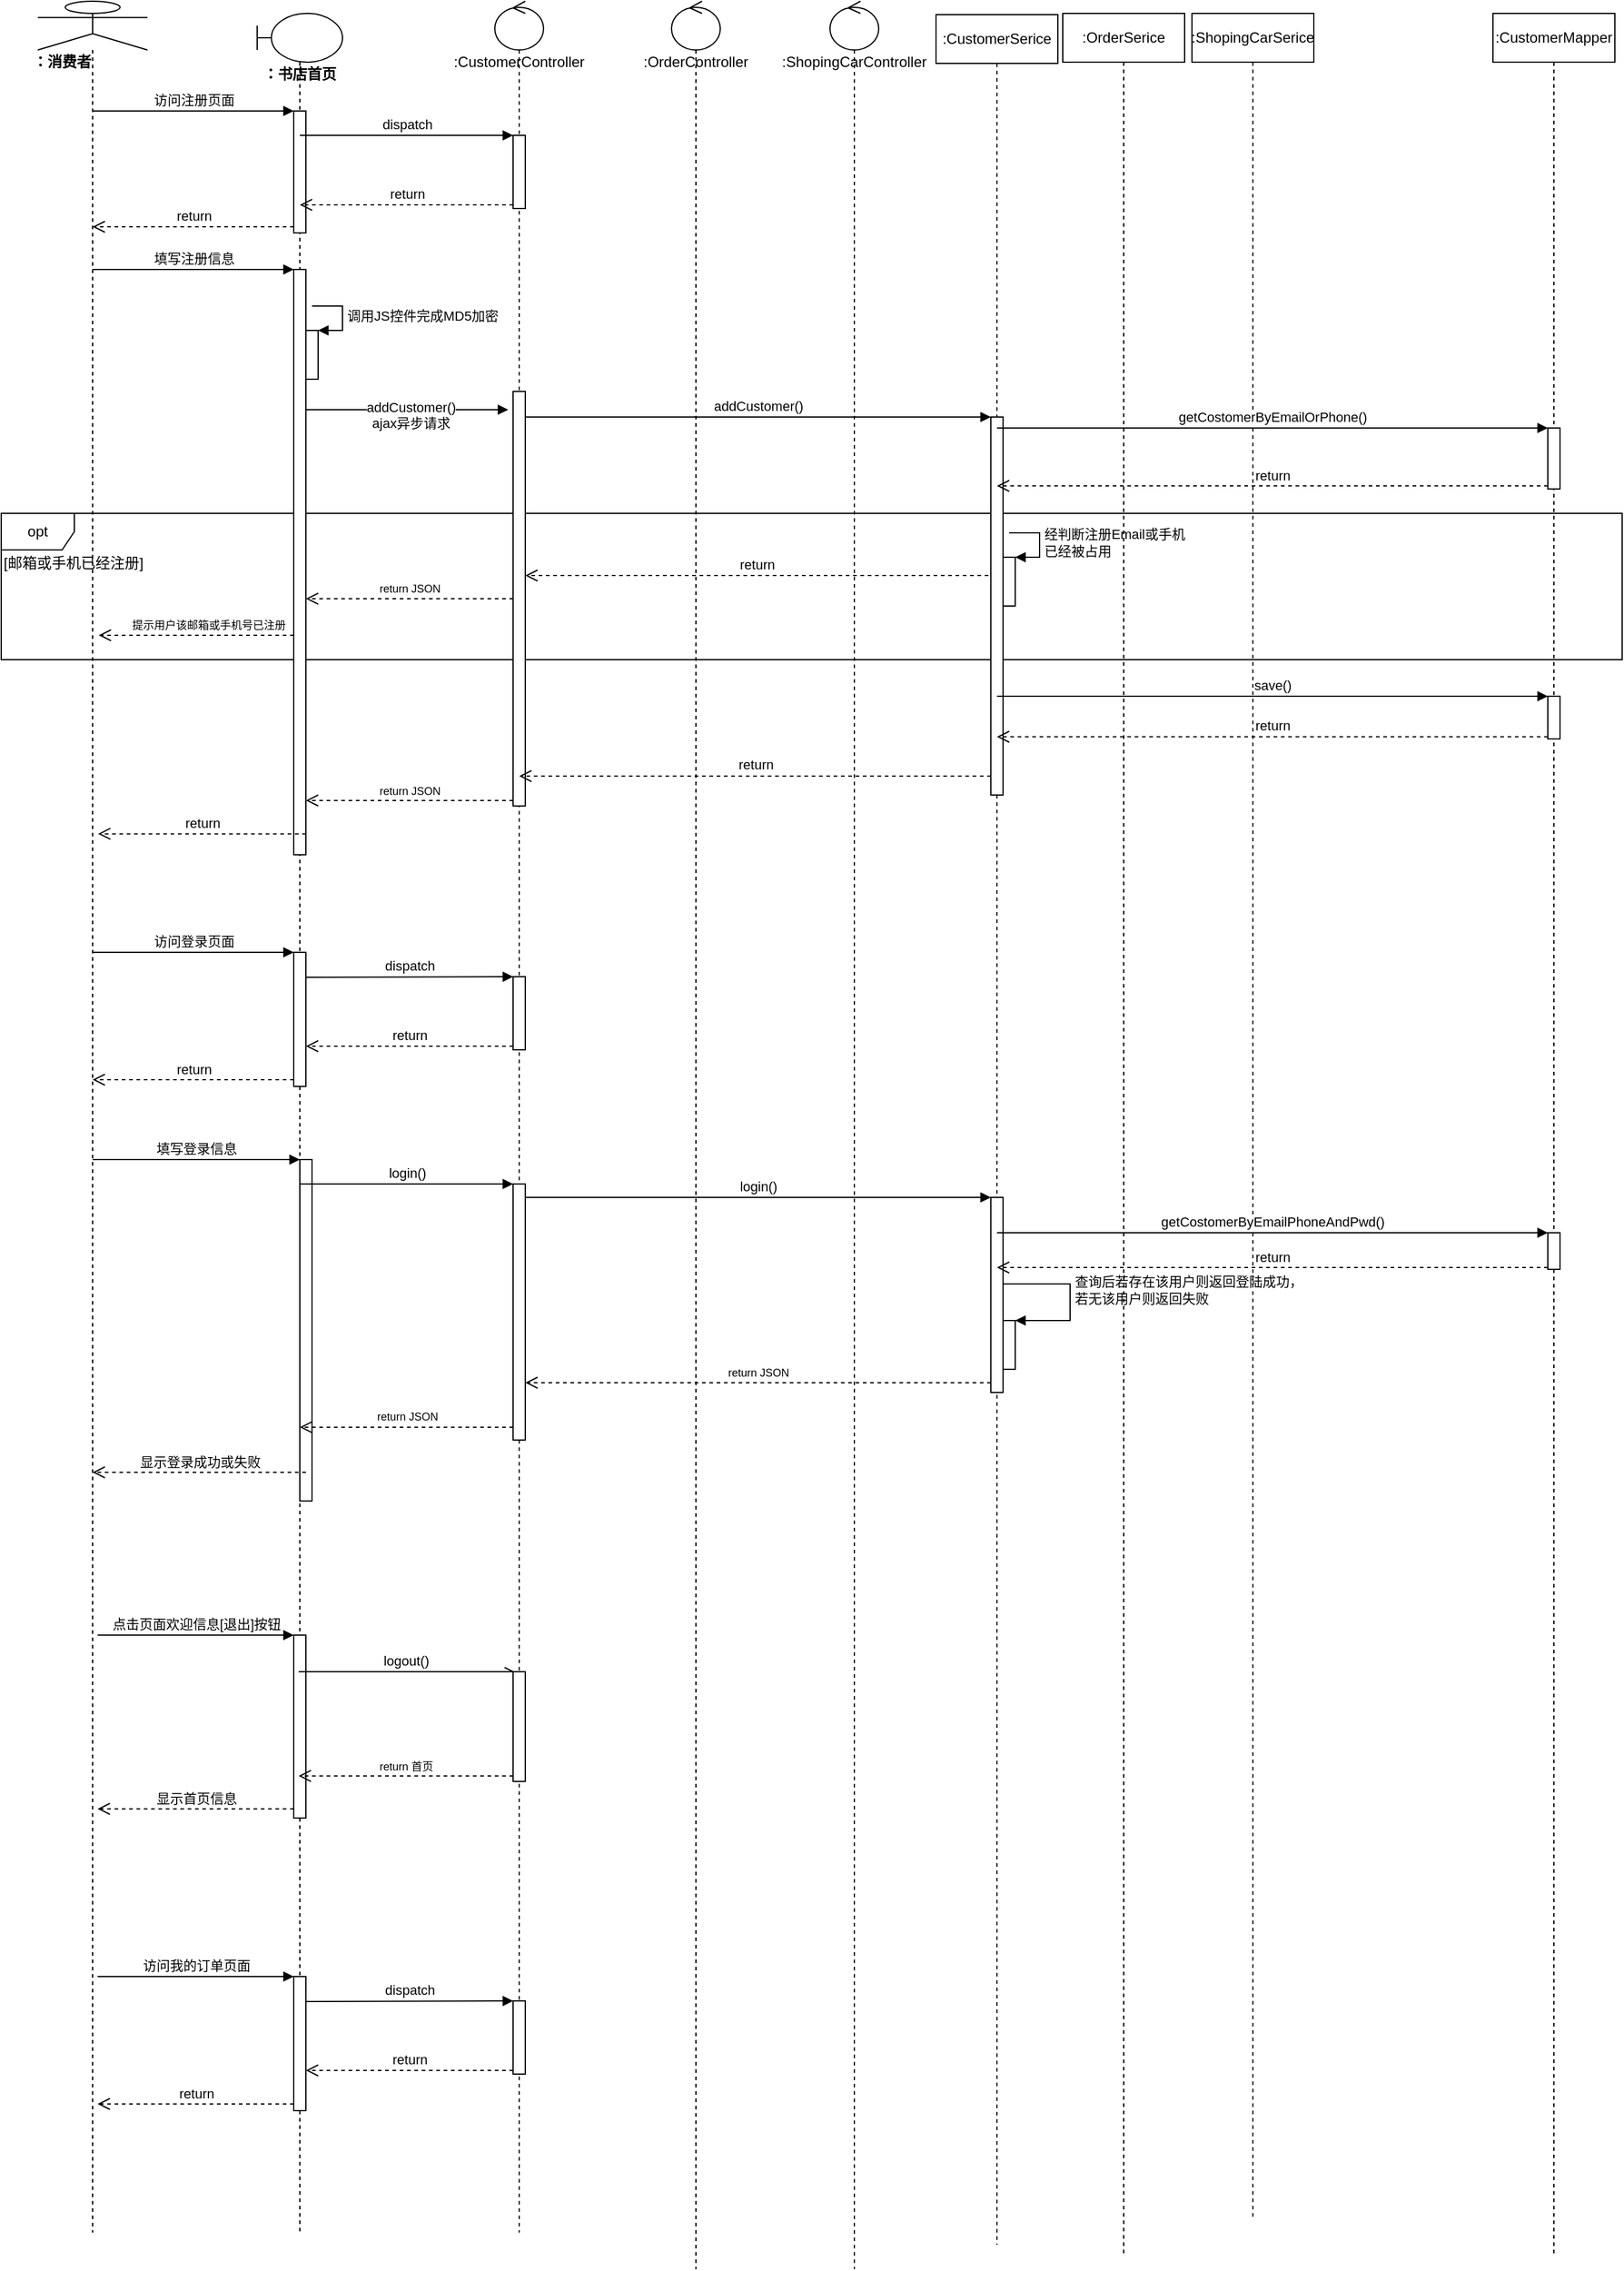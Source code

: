 <mxfile version="13.6.10" type="github" pages="3">
  <diagram id="ocLCJiYPgY4BP7__raCj" name="第 1 页">
    <mxGraphModel dx="2017" dy="977" grid="1" gridSize="10" guides="1" tooltips="1" connect="1" arrows="1" fold="1" page="1" pageScale="1" pageWidth="3300" pageHeight="4681" math="0" shadow="0">
      <root>
        <mxCell id="0" />
        <mxCell id="1" parent="0" />
        <mxCell id="nMcUa5dH0N92FLe-l6Bn-87" value=":ShopingCarController" style="shape=umlLifeline;participant=umlControl;perimeter=lifelinePerimeter;whiteSpace=wrap;html=1;container=1;collapsible=0;recursiveResize=0;verticalAlign=top;spacingTop=36;outlineConnect=0;" vertex="1" parent="1">
          <mxGeometry x="700" y="80" width="40" height="1860" as="geometry" />
        </mxCell>
        <mxCell id="nMcUa5dH0N92FLe-l6Bn-102" value="opt" style="shape=umlFrame;whiteSpace=wrap;html=1;" vertex="1" parent="1">
          <mxGeometry x="20" y="500" width="1330" height="120" as="geometry" />
        </mxCell>
        <mxCell id="nMcUa5dH0N92FLe-l6Bn-1" value="" style="shape=umlLifeline;participant=umlActor;perimeter=lifelinePerimeter;whiteSpace=wrap;html=1;container=1;collapsible=0;recursiveResize=0;verticalAlign=top;spacingTop=36;outlineConnect=0;" vertex="1" parent="1">
          <mxGeometry x="50" y="80" width="90" height="1830" as="geometry" />
        </mxCell>
        <mxCell id="nMcUa5dH0N92FLe-l6Bn-2" value="&lt;b&gt;：消费者&lt;/b&gt;" style="text;html=1;strokeColor=none;fillColor=none;align=center;verticalAlign=middle;whiteSpace=wrap;rounded=0;" vertex="1" parent="nMcUa5dH0N92FLe-l6Bn-1">
          <mxGeometry x="-10" y="40" width="60" height="20" as="geometry" />
        </mxCell>
        <mxCell id="nMcUa5dH0N92FLe-l6Bn-3" value="&lt;span&gt;：书店首页&lt;/span&gt;" style="shape=umlLifeline;participant=umlBoundary;perimeter=lifelinePerimeter;whiteSpace=wrap;html=1;container=1;collapsible=0;recursiveResize=0;verticalAlign=top;spacingTop=36;outlineConnect=0;fontStyle=1" vertex="1" parent="1">
          <mxGeometry x="230" y="90" width="70" height="1820" as="geometry" />
        </mxCell>
        <mxCell id="nMcUa5dH0N92FLe-l6Bn-4" value="" style="html=1;points=[];perimeter=orthogonalPerimeter;" vertex="1" parent="nMcUa5dH0N92FLe-l6Bn-3">
          <mxGeometry x="30" y="210" width="10" height="480" as="geometry" />
        </mxCell>
        <mxCell id="nMcUa5dH0N92FLe-l6Bn-95" value="" style="html=1;points=[];perimeter=orthogonalPerimeter;" vertex="1" parent="nMcUa5dH0N92FLe-l6Bn-3">
          <mxGeometry x="30" y="80" width="10" height="100" as="geometry" />
        </mxCell>
        <mxCell id="nMcUa5dH0N92FLe-l6Bn-112" value="" style="html=1;points=[];perimeter=orthogonalPerimeter;align=left;" vertex="1" parent="nMcUa5dH0N92FLe-l6Bn-3">
          <mxGeometry x="30" y="1330" width="10" height="150" as="geometry" />
        </mxCell>
        <mxCell id="Ub_iv6ZaVQ0LOj0wJZkm-5" value="" style="html=1;points=[];perimeter=orthogonalPerimeter;align=left;" vertex="1" parent="nMcUa5dH0N92FLe-l6Bn-3">
          <mxGeometry x="40" y="260" width="10" height="40" as="geometry" />
        </mxCell>
        <mxCell id="Ub_iv6ZaVQ0LOj0wJZkm-6" value="调用JS控件完成MD5加密" style="edgeStyle=orthogonalEdgeStyle;html=1;align=left;spacingLeft=2;endArrow=block;rounded=0;entryX=1;entryY=0;" edge="1" target="Ub_iv6ZaVQ0LOj0wJZkm-5" parent="nMcUa5dH0N92FLe-l6Bn-3">
          <mxGeometry relative="1" as="geometry">
            <mxPoint x="45" y="240" as="sourcePoint" />
            <Array as="points">
              <mxPoint x="70" y="240" />
            </Array>
          </mxGeometry>
        </mxCell>
        <mxCell id="Ub_iv6ZaVQ0LOj0wJZkm-77" value="" style="html=1;points=[];perimeter=orthogonalPerimeter;align=left;" vertex="1" parent="nMcUa5dH0N92FLe-l6Bn-3">
          <mxGeometry x="35" y="940" width="10" height="280" as="geometry" />
        </mxCell>
        <mxCell id="nMcUa5dH0N92FLe-l6Bn-8" value=":CustomerController" style="shape=umlLifeline;participant=umlControl;perimeter=lifelinePerimeter;whiteSpace=wrap;html=1;container=1;collapsible=0;recursiveResize=0;verticalAlign=top;spacingTop=36;outlineConnect=0;" vertex="1" parent="1">
          <mxGeometry x="425" y="80" width="40" height="1830" as="geometry" />
        </mxCell>
        <mxCell id="nMcUa5dH0N92FLe-l6Bn-9" value="" style="html=1;points=[];perimeter=orthogonalPerimeter;" vertex="1" parent="nMcUa5dH0N92FLe-l6Bn-8">
          <mxGeometry x="15" y="320" width="10" height="340" as="geometry" />
        </mxCell>
        <mxCell id="nMcUa5dH0N92FLe-l6Bn-10" value="" style="html=1;points=[];perimeter=orthogonalPerimeter;" vertex="1" parent="nMcUa5dH0N92FLe-l6Bn-8">
          <mxGeometry x="15" y="970" width="10" height="210" as="geometry" />
        </mxCell>
        <mxCell id="nMcUa5dH0N92FLe-l6Bn-92" value="" style="html=1;points=[];perimeter=orthogonalPerimeter;" vertex="1" parent="nMcUa5dH0N92FLe-l6Bn-8">
          <mxGeometry x="15" y="110" width="10" height="60" as="geometry" />
        </mxCell>
        <mxCell id="nMcUa5dH0N92FLe-l6Bn-115" value="" style="html=1;points=[];perimeter=orthogonalPerimeter;" vertex="1" parent="nMcUa5dH0N92FLe-l6Bn-8">
          <mxGeometry x="-165" y="780" width="10" height="110" as="geometry" />
        </mxCell>
        <mxCell id="nMcUa5dH0N92FLe-l6Bn-116" value="" style="html=1;points=[];perimeter=orthogonalPerimeter;" vertex="1" parent="nMcUa5dH0N92FLe-l6Bn-8">
          <mxGeometry x="15" y="800" width="10" height="60" as="geometry" />
        </mxCell>
        <mxCell id="nMcUa5dH0N92FLe-l6Bn-119" value="dispatch" style="html=1;verticalAlign=bottom;endArrow=block;entryX=0;entryY=0;exitX=0.959;exitY=0.186;exitDx=0;exitDy=0;exitPerimeter=0;" edge="1" parent="nMcUa5dH0N92FLe-l6Bn-8" target="nMcUa5dH0N92FLe-l6Bn-116" source="nMcUa5dH0N92FLe-l6Bn-115">
          <mxGeometry relative="1" as="geometry">
            <mxPoint x="-160.5" y="840" as="sourcePoint" />
          </mxGeometry>
        </mxCell>
        <mxCell id="nMcUa5dH0N92FLe-l6Bn-120" value="return" style="html=1;verticalAlign=bottom;endArrow=open;dashed=1;endSize=8;exitX=0;exitY=0.95;" edge="1" parent="nMcUa5dH0N92FLe-l6Bn-8" source="nMcUa5dH0N92FLe-l6Bn-116" target="nMcUa5dH0N92FLe-l6Bn-115">
          <mxGeometry relative="1" as="geometry">
            <mxPoint x="-160.5" y="897" as="targetPoint" />
          </mxGeometry>
        </mxCell>
        <mxCell id="Ub_iv6ZaVQ0LOj0wJZkm-7" value="" style="html=1;points=[];perimeter=orthogonalPerimeter;" vertex="1" parent="nMcUa5dH0N92FLe-l6Bn-8">
          <mxGeometry x="15" y="1370" width="10" height="90" as="geometry" />
        </mxCell>
        <mxCell id="Ub_iv6ZaVQ0LOj0wJZkm-12" value="" style="html=1;points=[];perimeter=orthogonalPerimeter;" vertex="1" parent="nMcUa5dH0N92FLe-l6Bn-8">
          <mxGeometry x="-165" y="1620" width="10" height="110" as="geometry" />
        </mxCell>
        <mxCell id="Ub_iv6ZaVQ0LOj0wJZkm-13" value="" style="html=1;points=[];perimeter=orthogonalPerimeter;" vertex="1" parent="nMcUa5dH0N92FLe-l6Bn-8">
          <mxGeometry x="15" y="1640" width="10" height="60" as="geometry" />
        </mxCell>
        <mxCell id="Ub_iv6ZaVQ0LOj0wJZkm-14" value="dispatch" style="html=1;verticalAlign=bottom;endArrow=block;entryX=0;entryY=0;exitX=0.959;exitY=0.186;exitDx=0;exitDy=0;exitPerimeter=0;" edge="1" parent="nMcUa5dH0N92FLe-l6Bn-8" source="Ub_iv6ZaVQ0LOj0wJZkm-12" target="Ub_iv6ZaVQ0LOj0wJZkm-13">
          <mxGeometry relative="1" as="geometry">
            <mxPoint x="-585.5" y="1600" as="sourcePoint" />
          </mxGeometry>
        </mxCell>
        <mxCell id="Ub_iv6ZaVQ0LOj0wJZkm-15" value="return" style="html=1;verticalAlign=bottom;endArrow=open;dashed=1;endSize=8;exitX=0;exitY=0.95;" edge="1" parent="nMcUa5dH0N92FLe-l6Bn-8" source="Ub_iv6ZaVQ0LOj0wJZkm-13" target="Ub_iv6ZaVQ0LOj0wJZkm-12">
          <mxGeometry relative="1" as="geometry">
            <mxPoint x="-585.5" y="1657" as="targetPoint" />
          </mxGeometry>
        </mxCell>
        <mxCell id="Ub_iv6ZaVQ0LOj0wJZkm-16" value="return" style="html=1;verticalAlign=bottom;endArrow=open;dashed=1;endSize=8;exitX=0;exitY=0.95;" edge="1" parent="nMcUa5dH0N92FLe-l6Bn-8" source="Ub_iv6ZaVQ0LOj0wJZkm-12">
          <mxGeometry relative="1" as="geometry">
            <mxPoint x="-325.929" y="1724.5" as="targetPoint" />
          </mxGeometry>
        </mxCell>
        <mxCell id="Ub_iv6ZaVQ0LOj0wJZkm-17" value="访问我的订单页面" style="html=1;verticalAlign=bottom;endArrow=block;entryX=0;entryY=0;" edge="1" parent="nMcUa5dH0N92FLe-l6Bn-8" target="Ub_iv6ZaVQ0LOj0wJZkm-12">
          <mxGeometry relative="1" as="geometry">
            <mxPoint x="-325.929" y="1620" as="sourcePoint" />
          </mxGeometry>
        </mxCell>
        <mxCell id="nMcUa5dH0N92FLe-l6Bn-15" value="填写注册信息" style="html=1;verticalAlign=bottom;endArrow=block;entryX=0;entryY=0;" edge="1" parent="1" source="nMcUa5dH0N92FLe-l6Bn-1" target="nMcUa5dH0N92FLe-l6Bn-4">
          <mxGeometry relative="1" as="geometry">
            <mxPoint x="98" y="400.0" as="sourcePoint" />
          </mxGeometry>
        </mxCell>
        <mxCell id="nMcUa5dH0N92FLe-l6Bn-17" value=":OrderController" style="shape=umlLifeline;participant=umlControl;perimeter=lifelinePerimeter;whiteSpace=wrap;html=1;container=1;collapsible=0;recursiveResize=0;verticalAlign=top;spacingTop=36;outlineConnect=0;" vertex="1" parent="1">
          <mxGeometry x="570" y="80" width="40" height="1860" as="geometry" />
        </mxCell>
        <mxCell id="nMcUa5dH0N92FLe-l6Bn-20" value="addCustomer()&lt;br&gt;ajax异步请求" style="html=1;verticalAlign=bottom;endArrow=block;endFill=1;" edge="1" parent="1">
          <mxGeometry x="0.037" y="-20" relative="1" as="geometry">
            <mxPoint x="270" y="415" as="sourcePoint" />
            <mxPoint x="436" y="415" as="targetPoint" />
            <mxPoint as="offset" />
          </mxGeometry>
        </mxCell>
        <mxCell id="nMcUa5dH0N92FLe-l6Bn-21" value="&lt;span style=&quot;font-size: 9px&quot;&gt;return JSON&lt;/span&gt;" style="html=1;verticalAlign=bottom;endArrow=open;dashed=1;endSize=8;exitX=0;exitY=0.95;" edge="1" parent="1">
          <mxGeometry relative="1" as="geometry">
            <mxPoint x="270" y="735.5" as="targetPoint" />
            <mxPoint x="440" y="735.5" as="sourcePoint" />
          </mxGeometry>
        </mxCell>
        <mxCell id="nMcUa5dH0N92FLe-l6Bn-22" value="login()" style="html=1;verticalAlign=bottom;endArrow=block;entryX=0;entryY=0;endFill=1;" edge="1" parent="1" source="nMcUa5dH0N92FLe-l6Bn-3" target="nMcUa5dH0N92FLe-l6Bn-10">
          <mxGeometry relative="1" as="geometry">
            <mxPoint x="270" y="770" as="sourcePoint" />
          </mxGeometry>
        </mxCell>
        <mxCell id="nMcUa5dH0N92FLe-l6Bn-23" value="&lt;span style=&quot;font-size: 9px&quot;&gt;return JSON&lt;/span&gt;" style="html=1;verticalAlign=bottom;endArrow=open;dashed=1;endSize=8;exitX=0;exitY=0.95;" edge="1" parent="1" source="nMcUa5dH0N92FLe-l6Bn-10" target="nMcUa5dH0N92FLe-l6Bn-3">
          <mxGeometry relative="1" as="geometry">
            <mxPoint x="270" y="874.5" as="targetPoint" />
          </mxGeometry>
        </mxCell>
        <mxCell id="nMcUa5dH0N92FLe-l6Bn-40" value=":CustomerSerice" style="shape=umlLifeline;perimeter=lifelinePerimeter;whiteSpace=wrap;html=1;container=1;collapsible=0;recursiveResize=0;outlineConnect=0;" vertex="1" parent="1">
          <mxGeometry x="787" y="91" width="100" height="1829" as="geometry" />
        </mxCell>
        <mxCell id="nMcUa5dH0N92FLe-l6Bn-41" value="" style="html=1;points=[];perimeter=orthogonalPerimeter;" vertex="1" parent="nMcUa5dH0N92FLe-l6Bn-40">
          <mxGeometry x="45" y="330" width="10" height="310" as="geometry" />
        </mxCell>
        <mxCell id="nMcUa5dH0N92FLe-l6Bn-42" value="" style="html=1;points=[];perimeter=orthogonalPerimeter;" vertex="1" parent="nMcUa5dH0N92FLe-l6Bn-40">
          <mxGeometry x="45" y="970" width="10" height="160" as="geometry" />
        </mxCell>
        <mxCell id="nMcUa5dH0N92FLe-l6Bn-100" value="" style="html=1;points=[];perimeter=orthogonalPerimeter;" vertex="1" parent="nMcUa5dH0N92FLe-l6Bn-40">
          <mxGeometry x="55" y="445" width="10" height="40" as="geometry" />
        </mxCell>
        <mxCell id="nMcUa5dH0N92FLe-l6Bn-101" value="经判断注册Email或手机&lt;br&gt;已经被占用" style="edgeStyle=orthogonalEdgeStyle;html=1;align=left;spacingLeft=2;endArrow=block;rounded=0;entryX=1;entryY=0;" edge="1" target="nMcUa5dH0N92FLe-l6Bn-100" parent="nMcUa5dH0N92FLe-l6Bn-40">
          <mxGeometry relative="1" as="geometry">
            <mxPoint x="60" y="425" as="sourcePoint" />
            <Array as="points">
              <mxPoint x="85" y="425" />
            </Array>
          </mxGeometry>
        </mxCell>
        <mxCell id="Ub_iv6ZaVQ0LOj0wJZkm-1" value="" style="html=1;points=[];perimeter=orthogonalPerimeter;align=left;" vertex="1" parent="nMcUa5dH0N92FLe-l6Bn-40">
          <mxGeometry x="55" y="1071" width="10" height="40" as="geometry" />
        </mxCell>
        <mxCell id="Ub_iv6ZaVQ0LOj0wJZkm-2" value="查询后若存在该用户则返回登陆成功，&lt;br&gt;若无该用户则返回失败" style="edgeStyle=orthogonalEdgeStyle;html=1;align=left;spacingLeft=2;endArrow=block;rounded=0;entryX=1;entryY=0;" edge="1" target="Ub_iv6ZaVQ0LOj0wJZkm-1" parent="nMcUa5dH0N92FLe-l6Bn-40">
          <mxGeometry relative="1" as="geometry">
            <mxPoint x="55" y="1031" as="sourcePoint" />
            <Array as="points">
              <mxPoint x="55" y="1041" />
              <mxPoint x="110" y="1041" />
              <mxPoint x="110" y="1071" />
            </Array>
          </mxGeometry>
        </mxCell>
        <mxCell id="nMcUa5dH0N92FLe-l6Bn-45" value=":OrderSerice" style="shape=umlLifeline;perimeter=lifelinePerimeter;whiteSpace=wrap;html=1;container=1;collapsible=0;recursiveResize=0;outlineConnect=0;" vertex="1" parent="1">
          <mxGeometry x="891" y="90" width="100" height="1840" as="geometry" />
        </mxCell>
        <mxCell id="nMcUa5dH0N92FLe-l6Bn-47" value=":CustomerMapper" style="shape=umlLifeline;perimeter=lifelinePerimeter;whiteSpace=wrap;html=1;container=1;collapsible=0;recursiveResize=0;outlineConnect=0;" vertex="1" parent="1">
          <mxGeometry x="1244" y="90" width="100" height="1840" as="geometry" />
        </mxCell>
        <mxCell id="nMcUa5dH0N92FLe-l6Bn-48" value="" style="html=1;points=[];perimeter=orthogonalPerimeter;" vertex="1" parent="nMcUa5dH0N92FLe-l6Bn-47">
          <mxGeometry x="45" y="340" width="10" height="50" as="geometry" />
        </mxCell>
        <mxCell id="nMcUa5dH0N92FLe-l6Bn-49" value="" style="html=1;points=[];perimeter=orthogonalPerimeter;" vertex="1" parent="nMcUa5dH0N92FLe-l6Bn-47">
          <mxGeometry x="45" y="1000" width="10" height="30" as="geometry" />
        </mxCell>
        <mxCell id="nMcUa5dH0N92FLe-l6Bn-108" value="" style="html=1;points=[];perimeter=orthogonalPerimeter;align=left;" vertex="1" parent="nMcUa5dH0N92FLe-l6Bn-47">
          <mxGeometry x="45" y="560" width="10" height="35" as="geometry" />
        </mxCell>
        <mxCell id="nMcUa5dH0N92FLe-l6Bn-56" value=":ShopingCarSerice" style="shape=umlLifeline;perimeter=lifelinePerimeter;whiteSpace=wrap;html=1;container=1;collapsible=0;recursiveResize=0;outlineConnect=0;" vertex="1" parent="1">
          <mxGeometry x="997" y="90" width="100" height="1810" as="geometry" />
        </mxCell>
        <mxCell id="nMcUa5dH0N92FLe-l6Bn-59" value="addCustomer()" style="html=1;verticalAlign=bottom;endArrow=block;entryX=0;entryY=0;" edge="1" parent="1" source="nMcUa5dH0N92FLe-l6Bn-9" target="nMcUa5dH0N92FLe-l6Bn-41">
          <mxGeometry relative="1" as="geometry">
            <mxPoint x="443" y="436" as="sourcePoint" />
          </mxGeometry>
        </mxCell>
        <mxCell id="nMcUa5dH0N92FLe-l6Bn-60" value="return" style="html=1;verticalAlign=bottom;endArrow=open;dashed=1;endSize=8;exitX=0;exitY=0.95;" edge="1" parent="1" source="nMcUa5dH0N92FLe-l6Bn-41" target="nMcUa5dH0N92FLe-l6Bn-8">
          <mxGeometry relative="1" as="geometry">
            <mxPoint x="443" y="512" as="targetPoint" />
          </mxGeometry>
        </mxCell>
        <mxCell id="nMcUa5dH0N92FLe-l6Bn-61" value="return" style="html=1;verticalAlign=bottom;endArrow=open;dashed=1;endSize=8;exitX=0;exitY=0.95;" edge="1" parent="1" source="nMcUa5dH0N92FLe-l6Bn-48" target="nMcUa5dH0N92FLe-l6Bn-40">
          <mxGeometry relative="1" as="geometry">
            <mxPoint x="905" y="477.5" as="targetPoint" />
          </mxGeometry>
        </mxCell>
        <mxCell id="nMcUa5dH0N92FLe-l6Bn-62" value="getCostomerByEmailOrPhone()" style="html=1;verticalAlign=bottom;endArrow=block;entryX=0;entryY=0;" edge="1" parent="1" target="nMcUa5dH0N92FLe-l6Bn-48" source="nMcUa5dH0N92FLe-l6Bn-40">
          <mxGeometry relative="1" as="geometry">
            <mxPoint x="899.324" y="430" as="sourcePoint" />
          </mxGeometry>
        </mxCell>
        <mxCell id="nMcUa5dH0N92FLe-l6Bn-63" value="login()" style="html=1;verticalAlign=bottom;endArrow=block;entryX=0;entryY=0;" edge="1" parent="1" source="nMcUa5dH0N92FLe-l6Bn-10" target="nMcUa5dH0N92FLe-l6Bn-42">
          <mxGeometry relative="1" as="geometry">
            <mxPoint x="443" y="1050" as="sourcePoint" />
          </mxGeometry>
        </mxCell>
        <mxCell id="nMcUa5dH0N92FLe-l6Bn-64" value="&lt;span style=&quot;font-size: 9px&quot;&gt;return JSON&lt;/span&gt;" style="html=1;verticalAlign=bottom;endArrow=open;dashed=1;endSize=8;exitX=0;exitY=0.95;" edge="1" parent="1" source="nMcUa5dH0N92FLe-l6Bn-42" target="nMcUa5dH0N92FLe-l6Bn-10">
          <mxGeometry relative="1" as="geometry">
            <mxPoint x="443" y="1126" as="targetPoint" />
          </mxGeometry>
        </mxCell>
        <mxCell id="nMcUa5dH0N92FLe-l6Bn-65" value="getCostomerByEmailPhoneAndPwd()" style="html=1;verticalAlign=bottom;endArrow=block;entryX=0;entryY=0;" edge="1" parent="1" source="nMcUa5dH0N92FLe-l6Bn-40" target="nMcUa5dH0N92FLe-l6Bn-49">
          <mxGeometry relative="1" as="geometry">
            <mxPoint x="905" y="1090.0" as="sourcePoint" />
          </mxGeometry>
        </mxCell>
        <mxCell id="nMcUa5dH0N92FLe-l6Bn-66" value="return" style="html=1;verticalAlign=bottom;endArrow=open;dashed=1;endSize=8;exitX=0;exitY=0.95;" edge="1" parent="1" source="nMcUa5dH0N92FLe-l6Bn-49" target="nMcUa5dH0N92FLe-l6Bn-40">
          <mxGeometry relative="1" as="geometry">
            <mxPoint x="905" y="1118.5" as="targetPoint" />
          </mxGeometry>
        </mxCell>
        <mxCell id="nMcUa5dH0N92FLe-l6Bn-96" value="访问注册页面" style="html=1;verticalAlign=bottom;endArrow=block;entryX=0;entryY=0;" edge="1" target="nMcUa5dH0N92FLe-l6Bn-95" parent="1" source="nMcUa5dH0N92FLe-l6Bn-1">
          <mxGeometry relative="1" as="geometry">
            <mxPoint x="190" y="190" as="sourcePoint" />
          </mxGeometry>
        </mxCell>
        <mxCell id="nMcUa5dH0N92FLe-l6Bn-97" value="return" style="html=1;verticalAlign=bottom;endArrow=open;dashed=1;endSize=8;exitX=0;exitY=0.95;" edge="1" source="nMcUa5dH0N92FLe-l6Bn-95" parent="1" target="nMcUa5dH0N92FLe-l6Bn-1">
          <mxGeometry relative="1" as="geometry">
            <mxPoint x="190" y="266" as="targetPoint" />
          </mxGeometry>
        </mxCell>
        <mxCell id="nMcUa5dH0N92FLe-l6Bn-93" value="dispatch" style="html=1;verticalAlign=bottom;endArrow=block;entryX=0;entryY=0;" edge="1" target="nMcUa5dH0N92FLe-l6Bn-92" parent="1" source="nMcUa5dH0N92FLe-l6Bn-3">
          <mxGeometry relative="1" as="geometry">
            <mxPoint x="370" y="170" as="sourcePoint" />
          </mxGeometry>
        </mxCell>
        <mxCell id="nMcUa5dH0N92FLe-l6Bn-94" value="return" style="html=1;verticalAlign=bottom;endArrow=open;dashed=1;endSize=8;exitX=0;exitY=0.95;" edge="1" source="nMcUa5dH0N92FLe-l6Bn-92" parent="1" target="nMcUa5dH0N92FLe-l6Bn-3">
          <mxGeometry relative="1" as="geometry">
            <mxPoint x="370" y="246" as="targetPoint" />
          </mxGeometry>
        </mxCell>
        <mxCell id="nMcUa5dH0N92FLe-l6Bn-103" value="[邮箱或手机已经注册]" style="text;html=1;strokeColor=none;fillColor=none;align=left;verticalAlign=middle;whiteSpace=wrap;rounded=0;" vertex="1" parent="1">
          <mxGeometry x="20" y="531" width="150" height="20" as="geometry" />
        </mxCell>
        <mxCell id="nMcUa5dH0N92FLe-l6Bn-104" value="return" style="html=1;verticalAlign=bottom;endArrow=open;dashed=1;endSize=8;" edge="1" parent="1">
          <mxGeometry relative="1" as="geometry">
            <mxPoint x="450" y="551.0" as="targetPoint" />
            <mxPoint x="830" y="551" as="sourcePoint" />
          </mxGeometry>
        </mxCell>
        <mxCell id="nMcUa5dH0N92FLe-l6Bn-106" value="&lt;span style=&quot;font-size: 9px&quot;&gt;return JSON&lt;/span&gt;" style="html=1;verticalAlign=bottom;endArrow=open;dashed=1;endSize=8;exitX=0;exitY=0.95;" edge="1" parent="1">
          <mxGeometry relative="1" as="geometry">
            <mxPoint x="270" y="570.0" as="targetPoint" />
            <mxPoint x="440" y="570.0" as="sourcePoint" />
          </mxGeometry>
        </mxCell>
        <mxCell id="nMcUa5dH0N92FLe-l6Bn-107" value="&lt;span style=&quot;font-size: 9px&quot;&gt;提示用户该邮箱或手机号已注册&lt;/span&gt;" style="html=1;verticalAlign=bottom;endArrow=open;dashed=1;endSize=8;exitX=0;exitY=0.95;" edge="1" parent="1">
          <mxGeometry x="-0.125" relative="1" as="geometry">
            <mxPoint x="100" y="600" as="targetPoint" />
            <mxPoint x="260" y="600.0" as="sourcePoint" />
            <mxPoint as="offset" />
          </mxGeometry>
        </mxCell>
        <mxCell id="nMcUa5dH0N92FLe-l6Bn-109" value="save()" style="html=1;verticalAlign=bottom;endArrow=block;entryX=0;entryY=0;" edge="1" target="nMcUa5dH0N92FLe-l6Bn-108" parent="1" source="nMcUa5dH0N92FLe-l6Bn-40">
          <mxGeometry relative="1" as="geometry">
            <mxPoint x="899.324" y="648" as="sourcePoint" />
          </mxGeometry>
        </mxCell>
        <mxCell id="nMcUa5dH0N92FLe-l6Bn-110" value="return" style="html=1;verticalAlign=bottom;endArrow=open;dashed=1;endSize=8;exitX=0;exitY=0.95;" edge="1" source="nMcUa5dH0N92FLe-l6Bn-108" parent="1" target="nMcUa5dH0N92FLe-l6Bn-40">
          <mxGeometry relative="1" as="geometry">
            <mxPoint x="899.324" y="681.25" as="targetPoint" />
          </mxGeometry>
        </mxCell>
        <mxCell id="nMcUa5dH0N92FLe-l6Bn-111" value="return" style="html=1;verticalAlign=bottom;endArrow=open;dashed=1;endSize=8;exitX=1;exitY=0.989;exitDx=0;exitDy=0;exitPerimeter=0;" edge="1" parent="1">
          <mxGeometry relative="1" as="geometry">
            <mxPoint x="99.5" y="762.82" as="targetPoint" />
            <mxPoint x="270" y="762.82" as="sourcePoint" />
          </mxGeometry>
        </mxCell>
        <mxCell id="nMcUa5dH0N92FLe-l6Bn-113" value="点击页面欢迎信息[退出]按钮" style="html=1;verticalAlign=bottom;endArrow=block;entryX=0;entryY=0;" edge="1" target="nMcUa5dH0N92FLe-l6Bn-112" parent="1">
          <mxGeometry relative="1" as="geometry">
            <mxPoint x="99.071" y="1420" as="sourcePoint" />
          </mxGeometry>
        </mxCell>
        <mxCell id="nMcUa5dH0N92FLe-l6Bn-114" value="显示首页信息" style="html=1;verticalAlign=bottom;endArrow=open;dashed=1;endSize=8;exitX=0;exitY=0.95;" edge="1" source="nMcUa5dH0N92FLe-l6Bn-112" parent="1">
          <mxGeometry relative="1" as="geometry">
            <mxPoint x="99.071" y="1562.5" as="targetPoint" />
          </mxGeometry>
        </mxCell>
        <mxCell id="nMcUa5dH0N92FLe-l6Bn-118" value="return" style="html=1;verticalAlign=bottom;endArrow=open;dashed=1;endSize=8;exitX=0;exitY=0.95;" edge="1" parent="1" source="nMcUa5dH0N92FLe-l6Bn-115" target="nMcUa5dH0N92FLe-l6Bn-1">
          <mxGeometry relative="1" as="geometry">
            <mxPoint x="99.5" y="995.0" as="targetPoint" />
          </mxGeometry>
        </mxCell>
        <mxCell id="nMcUa5dH0N92FLe-l6Bn-117" value="访问登录页面" style="html=1;verticalAlign=bottom;endArrow=block;entryX=0;entryY=0;" edge="1" parent="1" target="nMcUa5dH0N92FLe-l6Bn-115" source="nMcUa5dH0N92FLe-l6Bn-1">
          <mxGeometry relative="1" as="geometry">
            <mxPoint x="99.5" y="900" as="sourcePoint" />
          </mxGeometry>
        </mxCell>
        <mxCell id="Ub_iv6ZaVQ0LOj0wJZkm-8" value="logout()" style="html=1;verticalAlign=bottom;endArrow=openAsync;entryX=0;entryY=0;endFill=0;" edge="1" parent="1" target="Ub_iv6ZaVQ0LOj0wJZkm-7">
          <mxGeometry relative="1" as="geometry">
            <mxPoint x="264.071" y="1450" as="sourcePoint" />
          </mxGeometry>
        </mxCell>
        <mxCell id="Ub_iv6ZaVQ0LOj0wJZkm-9" value="&lt;span style=&quot;font-size: 9px&quot;&gt;return 首页&lt;/span&gt;" style="html=1;verticalAlign=bottom;endArrow=open;dashed=1;endSize=8;exitX=0;exitY=0.95;" edge="1" parent="1" source="Ub_iv6ZaVQ0LOj0wJZkm-7">
          <mxGeometry relative="1" as="geometry">
            <mxPoint x="264.071" y="1535.5" as="targetPoint" />
          </mxGeometry>
        </mxCell>
        <mxCell id="Ub_iv6ZaVQ0LOj0wJZkm-10" value="填写登录信息" style="html=1;verticalAlign=bottom;endArrow=block;entryX=0;entryY=0;" edge="1" parent="1" source="nMcUa5dH0N92FLe-l6Bn-1" target="Ub_iv6ZaVQ0LOj0wJZkm-77">
          <mxGeometry relative="1" as="geometry">
            <mxPoint x="108.5" y="1030.0" as="sourcePoint" />
            <mxPoint x="270" y="1030.0" as="targetPoint" />
          </mxGeometry>
        </mxCell>
        <mxCell id="Ub_iv6ZaVQ0LOj0wJZkm-11" value="显示登录成功或失败" style="html=1;verticalAlign=bottom;endArrow=open;dashed=1;endSize=8;exitX=0;exitY=0.95;" edge="1" parent="1" target="nMcUa5dH0N92FLe-l6Bn-1">
          <mxGeometry relative="1" as="geometry">
            <mxPoint x="108.5" y="1286.5" as="targetPoint" />
            <mxPoint x="270" y="1286.5" as="sourcePoint" />
          </mxGeometry>
        </mxCell>
      </root>
    </mxGraphModel>
  </diagram>
  <diagram id="_a_JBXWJqnzDuPk0JHkG" name="第 2 页">
    <mxGraphModel dx="9308" dy="4508" grid="1" gridSize="10" guides="1" tooltips="1" connect="1" arrows="1" fold="1" page="1" pageScale="1" pageWidth="3300" pageHeight="4681" math="0" shadow="0">
      <root>
        <mxCell id="AvkvTaTciSkn1FwxjkwS-0" />
        <mxCell id="AvkvTaTciSkn1FwxjkwS-1" parent="AvkvTaTciSkn1FwxjkwS-0" />
        <mxCell id="6qNoIg5RYOoD2JHT0gBt-133" value=":OderMapper" style="shape=umlLifeline;perimeter=lifelinePerimeter;whiteSpace=wrap;html=1;container=1;collapsible=0;recursiveResize=0;outlineConnect=0;" vertex="1" parent="AvkvTaTciSkn1FwxjkwS-1">
          <mxGeometry x="1350" y="90" width="140" height="1510" as="geometry" />
        </mxCell>
        <mxCell id="6qNoIg5RYOoD2JHT0gBt-136" value=":OderDetailMapper" style="shape=umlLifeline;perimeter=lifelinePerimeter;whiteSpace=wrap;html=1;container=1;collapsible=0;recursiveResize=0;outlineConnect=0;" vertex="1" parent="AvkvTaTciSkn1FwxjkwS-1">
          <mxGeometry x="1620" y="87.5" width="100" height="1492.5" as="geometry" />
        </mxCell>
        <mxCell id="jRmVyZ-F4K5-3zQwTx_T-0" value="" style="edgeStyle=orthogonalEdgeStyle;rounded=0;orthogonalLoop=1;jettySize=auto;html=1;endArrow=none;endFill=0;" edge="1" parent="AvkvTaTciSkn1FwxjkwS-1" source="6qNoIg5RYOoD2JHT0gBt-63" target="6qNoIg5RYOoD2JHT0gBt-117">
          <mxGeometry relative="1" as="geometry" />
        </mxCell>
        <mxCell id="6qNoIg5RYOoD2JHT0gBt-63" value=":ShopingCarMapper" style="shape=umlLifeline;perimeter=lifelinePerimeter;whiteSpace=wrap;html=1;container=1;collapsible=0;recursiveResize=0;outlineConnect=0;" vertex="1" parent="AvkvTaTciSkn1FwxjkwS-1">
          <mxGeometry x="1500" y="90" width="110" height="1520" as="geometry" />
        </mxCell>
        <mxCell id="6qNoIg5RYOoD2JHT0gBt-52" value=":CustomerMapper" style="shape=umlLifeline;perimeter=lifelinePerimeter;whiteSpace=wrap;html=1;container=1;collapsible=0;recursiveResize=0;outlineConnect=0;" vertex="1" parent="AvkvTaTciSkn1FwxjkwS-1">
          <mxGeometry x="1244" y="90" width="100" height="1490" as="geometry" />
        </mxCell>
        <mxCell id="6qNoIg5RYOoD2JHT0gBt-42" value=":CustomerSerice" style="shape=umlLifeline;perimeter=lifelinePerimeter;whiteSpace=wrap;html=1;container=1;collapsible=0;recursiveResize=0;outlineConnect=0;" vertex="1" parent="AvkvTaTciSkn1FwxjkwS-1">
          <mxGeometry x="787" y="91" width="100" height="1489" as="geometry" />
        </mxCell>
        <mxCell id="6qNoIg5RYOoD2JHT0gBt-74" value=":ShopingCarSerice" style="shape=umlLifeline;perimeter=lifelinePerimeter;whiteSpace=wrap;html=1;container=1;collapsible=0;recursiveResize=0;outlineConnect=0;" vertex="1" parent="AvkvTaTciSkn1FwxjkwS-1">
          <mxGeometry x="997" y="90" width="100" height="1500" as="geometry" />
        </mxCell>
        <mxCell id="6qNoIg5RYOoD2JHT0gBt-49" value=":OrderSerice" style="shape=umlLifeline;perimeter=lifelinePerimeter;whiteSpace=wrap;html=1;container=1;collapsible=0;recursiveResize=0;outlineConnect=0;" vertex="1" parent="AvkvTaTciSkn1FwxjkwS-1">
          <mxGeometry x="891" y="90" width="100" height="1490" as="geometry" />
        </mxCell>
        <mxCell id="6qNoIg5RYOoD2JHT0gBt-1" value=":ShopingCarController" style="shape=umlLifeline;participant=umlControl;perimeter=lifelinePerimeter;whiteSpace=wrap;html=1;container=1;collapsible=0;recursiveResize=0;verticalAlign=top;spacingTop=36;outlineConnect=0;" vertex="1" parent="AvkvTaTciSkn1FwxjkwS-1">
          <mxGeometry x="700" y="80" width="40" height="1520" as="geometry" />
        </mxCell>
        <mxCell id="6qNoIg5RYOoD2JHT0gBt-6" value="" style="shape=umlLifeline;participant=umlActor;perimeter=lifelinePerimeter;whiteSpace=wrap;html=1;container=1;collapsible=0;recursiveResize=0;verticalAlign=top;spacingTop=36;outlineConnect=0;" vertex="1" parent="AvkvTaTciSkn1FwxjkwS-1">
          <mxGeometry x="50" y="80" width="90" height="1500" as="geometry" />
        </mxCell>
        <mxCell id="6qNoIg5RYOoD2JHT0gBt-7" value="&lt;b&gt;：消费者&lt;/b&gt;" style="text;html=1;strokeColor=none;fillColor=none;align=center;verticalAlign=middle;whiteSpace=wrap;rounded=0;" vertex="1" parent="6qNoIg5RYOoD2JHT0gBt-6">
          <mxGeometry x="-10" y="40" width="60" height="20" as="geometry" />
        </mxCell>
        <mxCell id="6qNoIg5RYOoD2JHT0gBt-9" value="&lt;span&gt;：书店首页&lt;/span&gt;" style="shape=umlLifeline;participant=umlBoundary;perimeter=lifelinePerimeter;whiteSpace=wrap;html=1;container=1;collapsible=0;recursiveResize=0;verticalAlign=top;spacingTop=36;outlineConnect=0;fontStyle=1" vertex="1" parent="AvkvTaTciSkn1FwxjkwS-1">
          <mxGeometry x="230" y="90" width="70" height="1510" as="geometry" />
        </mxCell>
        <mxCell id="6qNoIg5RYOoD2JHT0gBt-18" value=":CustomerController" style="shape=umlLifeline;participant=umlControl;perimeter=lifelinePerimeter;whiteSpace=wrap;html=1;container=1;collapsible=0;recursiveResize=0;verticalAlign=top;spacingTop=36;outlineConnect=0;" vertex="1" parent="AvkvTaTciSkn1FwxjkwS-1">
          <mxGeometry x="425" y="80" width="40" height="1540" as="geometry" />
        </mxCell>
        <mxCell id="6qNoIg5RYOoD2JHT0gBt-37" value=":OrderController" style="shape=umlLifeline;participant=umlControl;perimeter=lifelinePerimeter;whiteSpace=wrap;html=1;container=1;collapsible=0;recursiveResize=0;verticalAlign=top;spacingTop=36;outlineConnect=0;" vertex="1" parent="AvkvTaTciSkn1FwxjkwS-1">
          <mxGeometry x="570" y="80" width="40" height="1530" as="geometry" />
        </mxCell>
        <mxCell id="6qNoIg5RYOoD2JHT0gBt-117" value=":BookSerice" style="shape=umlLifeline;perimeter=lifelinePerimeter;whiteSpace=wrap;html=1;container=1;collapsible=0;recursiveResize=0;outlineConnect=0;" vertex="1" parent="AvkvTaTciSkn1FwxjkwS-1">
          <mxGeometry x="1740" y="85" width="100" height="1505" as="geometry" />
        </mxCell>
        <mxCell id="6qNoIg5RYOoD2JHT0gBt-3" value="opt" style="shape=umlFrame;whiteSpace=wrap;html=1;align=left;" vertex="1" parent="6qNoIg5RYOoD2JHT0gBt-117">
          <mxGeometry x="-1654" y="915" width="1700" height="430" as="geometry" />
        </mxCell>
        <mxCell id="6qNoIg5RYOoD2JHT0gBt-4" value="opt" style="shape=umlFrame;whiteSpace=wrap;html=1;align=left;" vertex="1" parent="6qNoIg5RYOoD2JHT0gBt-117">
          <mxGeometry x="-1659" y="575" width="1375" height="310" as="geometry" />
        </mxCell>
        <mxCell id="6qNoIg5RYOoD2JHT0gBt-8" value="删除历史订单" style="text;html=1;strokeColor=none;fillColor=none;align=center;verticalAlign=middle;whiteSpace=wrap;rounded=0;" vertex="1" parent="6qNoIg5RYOoD2JHT0gBt-117">
          <mxGeometry x="-1664" y="605" width="85" height="20" as="geometry" />
        </mxCell>
        <mxCell id="6qNoIg5RYOoD2JHT0gBt-15" value="" style="html=1;points=[];perimeter=orthogonalPerimeter;align=left;" vertex="1" parent="6qNoIg5RYOoD2JHT0gBt-117">
          <mxGeometry x="-1474" y="335" width="10" height="230" as="geometry" />
        </mxCell>
        <mxCell id="6qNoIg5RYOoD2JHT0gBt-27" value="" style="html=1;points=[];perimeter=orthogonalPerimeter;" vertex="1" parent="6qNoIg5RYOoD2JHT0gBt-117">
          <mxGeometry x="-1474" y="95" width="10" height="110" as="geometry" />
        </mxCell>
        <mxCell id="6qNoIg5RYOoD2JHT0gBt-28" value="" style="html=1;points=[];perimeter=orthogonalPerimeter;" vertex="1" parent="6qNoIg5RYOoD2JHT0gBt-117">
          <mxGeometry x="-1294" y="115" width="10" height="60" as="geometry" />
        </mxCell>
        <mxCell id="6qNoIg5RYOoD2JHT0gBt-29" value="dispatch" style="html=1;verticalAlign=bottom;endArrow=block;entryX=0;entryY=0;exitX=0.959;exitY=0.186;exitDx=0;exitDy=0;exitPerimeter=0;" edge="1" parent="6qNoIg5RYOoD2JHT0gBt-117" source="6qNoIg5RYOoD2JHT0gBt-27" target="6qNoIg5RYOoD2JHT0gBt-28">
          <mxGeometry relative="1" as="geometry">
            <mxPoint x="-1894.5" y="75" as="sourcePoint" />
          </mxGeometry>
        </mxCell>
        <mxCell id="6qNoIg5RYOoD2JHT0gBt-30" value="return" style="html=1;verticalAlign=bottom;endArrow=open;dashed=1;endSize=8;exitX=0;exitY=0.95;" edge="1" parent="6qNoIg5RYOoD2JHT0gBt-117" source="6qNoIg5RYOoD2JHT0gBt-28" target="6qNoIg5RYOoD2JHT0gBt-27">
          <mxGeometry relative="1" as="geometry">
            <mxPoint x="-1894.5" y="132" as="targetPoint" />
          </mxGeometry>
        </mxCell>
        <mxCell id="6qNoIg5RYOoD2JHT0gBt-31" value="return" style="html=1;verticalAlign=bottom;endArrow=open;dashed=1;endSize=8;exitX=0;exitY=0.95;" edge="1" parent="6qNoIg5RYOoD2JHT0gBt-117" source="6qNoIg5RYOoD2JHT0gBt-27">
          <mxGeometry relative="1" as="geometry">
            <mxPoint x="-1634.929" y="199.5" as="targetPoint" />
          </mxGeometry>
        </mxCell>
        <mxCell id="6qNoIg5RYOoD2JHT0gBt-32" value="访问我的订单页面" style="html=1;verticalAlign=bottom;endArrow=block;entryX=0;entryY=0;" edge="1" parent="6qNoIg5RYOoD2JHT0gBt-117" target="6qNoIg5RYOoD2JHT0gBt-27">
          <mxGeometry relative="1" as="geometry">
            <mxPoint x="-1634.929" y="95" as="sourcePoint" />
          </mxGeometry>
        </mxCell>
        <mxCell id="6qNoIg5RYOoD2JHT0gBt-33" value="" style="html=1;points=[];perimeter=orthogonalPerimeter;" vertex="1" parent="6qNoIg5RYOoD2JHT0gBt-117">
          <mxGeometry x="-1294" y="340" width="10" height="215" as="geometry" />
        </mxCell>
        <mxCell id="6qNoIg5RYOoD2JHT0gBt-50" value="" style="html=1;points=[];perimeter=orthogonalPerimeter;align=left;" vertex="1" parent="6qNoIg5RYOoD2JHT0gBt-117">
          <mxGeometry x="-798" y="395" width="10" height="150" as="geometry" />
        </mxCell>
        <mxCell id="6qNoIg5RYOoD2JHT0gBt-51" value="" style="html=1;points=[];perimeter=orthogonalPerimeter;align=left;" vertex="1" parent="6qNoIg5RYOoD2JHT0gBt-117">
          <mxGeometry x="-798" y="709.5" width="10" height="131" as="geometry" />
        </mxCell>
        <mxCell id="6qNoIg5RYOoD2JHT0gBt-56" value="" style="html=1;points=[];perimeter=orthogonalPerimeter;align=left;" vertex="1" parent="6qNoIg5RYOoD2JHT0gBt-117">
          <mxGeometry x="-1480" y="655" width="10" height="215" as="geometry" />
        </mxCell>
        <mxCell id="6qNoIg5RYOoD2JHT0gBt-57" value="" style="html=1;points=[];perimeter=orthogonalPerimeter;" vertex="1" parent="6qNoIg5RYOoD2JHT0gBt-117">
          <mxGeometry x="-1300" y="655" width="10" height="205" as="geometry" />
        </mxCell>
        <mxCell id="6qNoIg5RYOoD2JHT0gBt-58" value="显示是否删除成功" style="html=1;verticalAlign=bottom;endArrow=open;dashed=1;endSize=8;exitX=0;exitY=0.95;" edge="1" parent="6qNoIg5RYOoD2JHT0gBt-117" source="6qNoIg5RYOoD2JHT0gBt-56">
          <mxGeometry relative="1" as="geometry">
            <mxPoint x="-1641.5" y="859.25" as="targetPoint" />
          </mxGeometry>
        </mxCell>
        <mxCell id="6qNoIg5RYOoD2JHT0gBt-59" value="deleteOrderById()" style="html=1;verticalAlign=bottom;endArrow=block;endFill=1;" edge="1" parent="6qNoIg5RYOoD2JHT0gBt-117" source="6qNoIg5RYOoD2JHT0gBt-56" target="6qNoIg5RYOoD2JHT0gBt-57">
          <mxGeometry relative="1" as="geometry">
            <mxPoint x="-1475.929" y="655" as="sourcePoint" />
            <Array as="points">
              <mxPoint x="-1370" y="685" />
            </Array>
          </mxGeometry>
        </mxCell>
        <mxCell id="6qNoIg5RYOoD2JHT0gBt-60" value="&lt;span style=&quot;font-size: 9px&quot;&gt;return JSON&lt;/span&gt;" style="html=1;verticalAlign=bottom;endArrow=open;dashed=1;endSize=8;exitX=0;exitY=0.95;" edge="1" parent="6qNoIg5RYOoD2JHT0gBt-117" source="6qNoIg5RYOoD2JHT0gBt-57" target="6qNoIg5RYOoD2JHT0gBt-56">
          <mxGeometry relative="1" as="geometry">
            <mxPoint x="-1475.929" y="740.5" as="targetPoint" />
          </mxGeometry>
        </mxCell>
        <mxCell id="6qNoIg5RYOoD2JHT0gBt-61" value="deleteOrderById" style="html=1;verticalAlign=bottom;endArrow=block;entryX=0;entryY=0;" edge="1" parent="6qNoIg5RYOoD2JHT0gBt-117" target="6qNoIg5RYOoD2JHT0gBt-51">
          <mxGeometry relative="1" as="geometry">
            <mxPoint x="-1296.5" y="710" as="sourcePoint" />
          </mxGeometry>
        </mxCell>
        <mxCell id="6qNoIg5RYOoD2JHT0gBt-62" value="return" style="html=1;verticalAlign=bottom;endArrow=open;dashed=1;endSize=8;exitX=0;exitY=0.95;" edge="1" parent="6qNoIg5RYOoD2JHT0gBt-117" source="6qNoIg5RYOoD2JHT0gBt-51">
          <mxGeometry relative="1" as="geometry">
            <mxPoint x="-1296.5" y="834.45" as="targetPoint" />
          </mxGeometry>
        </mxCell>
        <mxCell id="6qNoIg5RYOoD2JHT0gBt-103" value="点击导航栏【我的订单】&lt;br&gt;查看会员信息" style="html=1;verticalAlign=bottom;endArrow=block;entryX=0;entryY=0;" edge="1" parent="6qNoIg5RYOoD2JHT0gBt-117" target="6qNoIg5RYOoD2JHT0gBt-15">
          <mxGeometry relative="1" as="geometry">
            <mxPoint x="-1634.929" y="335" as="sourcePoint" />
          </mxGeometry>
        </mxCell>
        <mxCell id="6qNoIg5RYOoD2JHT0gBt-104" value="显示会员订单信息" style="html=1;verticalAlign=bottom;endArrow=open;dashed=1;endSize=8;exitX=0;exitY=0.95;" edge="1" parent="6qNoIg5RYOoD2JHT0gBt-117" source="6qNoIg5RYOoD2JHT0gBt-15">
          <mxGeometry relative="1" as="geometry">
            <mxPoint x="-1645.167" y="553.5" as="targetPoint" />
          </mxGeometry>
        </mxCell>
        <mxCell id="6qNoIg5RYOoD2JHT0gBt-105" value="listOrderByCustId()" style="html=1;verticalAlign=bottom;endArrow=block;entryX=-0.217;entryY=0.215;endFill=1;entryDx=0;entryDy=0;entryPerimeter=0;" edge="1" parent="6qNoIg5RYOoD2JHT0gBt-117" source="6qNoIg5RYOoD2JHT0gBt-15" target="6qNoIg5RYOoD2JHT0gBt-33">
          <mxGeometry relative="1" as="geometry">
            <mxPoint x="-1469.929" y="335" as="sourcePoint" />
          </mxGeometry>
        </mxCell>
        <mxCell id="6qNoIg5RYOoD2JHT0gBt-106" value="&lt;span style=&quot;font-size: 9px&quot;&gt;return JSON&lt;/span&gt;" style="html=1;verticalAlign=bottom;endArrow=open;dashed=1;endSize=8;exitX=0;exitY=0.95;" edge="1" parent="6qNoIg5RYOoD2JHT0gBt-117" source="6qNoIg5RYOoD2JHT0gBt-33" target="6qNoIg5RYOoD2JHT0gBt-15">
          <mxGeometry relative="1" as="geometry">
            <mxPoint x="-1469.929" y="420.5" as="targetPoint" />
          </mxGeometry>
        </mxCell>
        <mxCell id="6qNoIg5RYOoD2JHT0gBt-107" value="listOrderByCustId()" style="html=1;verticalAlign=bottom;endArrow=block;entryX=0;entryY=0;" edge="1" parent="6qNoIg5RYOoD2JHT0gBt-117" target="6qNoIg5RYOoD2JHT0gBt-50">
          <mxGeometry x="0.163" y="18" relative="1" as="geometry">
            <mxPoint x="-1290.5" y="390" as="sourcePoint" />
            <mxPoint x="1" as="offset" />
          </mxGeometry>
        </mxCell>
        <mxCell id="6qNoIg5RYOoD2JHT0gBt-108" value="return" style="html=1;verticalAlign=bottom;endArrow=open;dashed=1;endSize=8;exitX=0;exitY=0.95;entryX=-0.286;entryY=0.925;entryDx=0;entryDy=0;entryPerimeter=0;" edge="1" parent="6qNoIg5RYOoD2JHT0gBt-117" source="6qNoIg5RYOoD2JHT0gBt-50" target="6qNoIg5RYOoD2JHT0gBt-33">
          <mxGeometry relative="1" as="geometry">
            <mxPoint x="-1290.5" y="514.45" as="targetPoint" />
          </mxGeometry>
        </mxCell>
        <mxCell id="6qNoIg5RYOoD2JHT0gBt-109" value="listOrderByCustId()" style="html=1;verticalAlign=bottom;endArrow=block;entryX=0;entryY=0;" edge="1" parent="6qNoIg5RYOoD2JHT0gBt-117" target="6qNoIg5RYOoD2JHT0gBt-134">
          <mxGeometry relative="1" as="geometry">
            <mxPoint x="-794.0" y="410" as="sourcePoint" />
          </mxGeometry>
        </mxCell>
        <mxCell id="6qNoIg5RYOoD2JHT0gBt-110" value="return" style="html=1;verticalAlign=bottom;endArrow=open;dashed=1;endSize=8;exitX=0;exitY=0.95;" edge="1" parent="6qNoIg5RYOoD2JHT0gBt-117" source="6qNoIg5RYOoD2JHT0gBt-134">
          <mxGeometry relative="1" as="geometry">
            <mxPoint x="-799.167" y="500.25" as="targetPoint" />
          </mxGeometry>
        </mxCell>
        <mxCell id="6qNoIg5RYOoD2JHT0gBt-111" value="&lt;span style=&quot;font-size: 12px ; background-color: rgb(248 , 249 , 250)&quot;&gt;删除历史订单&lt;/span&gt;" style="html=1;verticalAlign=bottom;endArrow=block;entryX=0;entryY=0;" edge="1" parent="6qNoIg5RYOoD2JHT0gBt-117" target="6qNoIg5RYOoD2JHT0gBt-56">
          <mxGeometry relative="1" as="geometry">
            <mxPoint x="-1640.5" y="655.0" as="sourcePoint" />
          </mxGeometry>
        </mxCell>
        <mxCell id="6qNoIg5RYOoD2JHT0gBt-118" value="" style="html=1;points=[];perimeter=orthogonalPerimeter;align=left;" vertex="1" parent="6qNoIg5RYOoD2JHT0gBt-117">
          <mxGeometry x="36" y="1200" width="10" height="48" as="geometry" />
        </mxCell>
        <mxCell id="6qNoIg5RYOoD2JHT0gBt-134" value="" style="html=1;points=[];perimeter=orthogonalPerimeter;align=left;" vertex="1" parent="6qNoIg5RYOoD2JHT0gBt-117">
          <mxGeometry x="-319" y="410" width="10" height="95" as="geometry" />
        </mxCell>
        <mxCell id="6qNoIg5RYOoD2JHT0gBt-135" value="" style="html=1;points=[];perimeter=orthogonalPerimeter;align=left;" vertex="1" parent="6qNoIg5RYOoD2JHT0gBt-117">
          <mxGeometry x="-319" y="735" width="10" height="80" as="geometry" />
        </mxCell>
        <mxCell id="6qNoIg5RYOoD2JHT0gBt-137" value="" style="html=1;points=[];perimeter=orthogonalPerimeter;align=left;" vertex="1" parent="6qNoIg5RYOoD2JHT0gBt-117">
          <mxGeometry x="-69" y="1117.5" width="10" height="50" as="geometry" />
        </mxCell>
        <mxCell id="6qNoIg5RYOoD2JHT0gBt-138" value="return" style="html=1;verticalAlign=bottom;endArrow=open;dashed=1;endSize=8;exitX=0;exitY=0.95;" edge="1" parent="6qNoIg5RYOoD2JHT0gBt-117" source="6qNoIg5RYOoD2JHT0gBt-135" target="6qNoIg5RYOoD2JHT0gBt-51">
          <mxGeometry relative="1" as="geometry">
            <mxPoint x="-841.5" y="806" as="targetPoint" />
          </mxGeometry>
        </mxCell>
        <mxCell id="6qNoIg5RYOoD2JHT0gBt-139" value="deleteOrderById" style="html=1;verticalAlign=bottom;endArrow=block;entryX=0;entryY=0;" edge="1" parent="6qNoIg5RYOoD2JHT0gBt-117" target="6qNoIg5RYOoD2JHT0gBt-135">
          <mxGeometry relative="1" as="geometry">
            <mxPoint x="-796" y="735.0" as="sourcePoint" />
          </mxGeometry>
        </mxCell>
        <mxCell id="6qNoIg5RYOoD2JHT0gBt-142" value="return" style="html=1;verticalAlign=bottom;endArrow=open;dashed=1;endSize=8;exitX=0;exitY=0.95;" edge="1" parent="6qNoIg5RYOoD2JHT0gBt-117" source="6qNoIg5RYOoD2JHT0gBt-137">
          <mxGeometry relative="1" as="geometry">
            <mxPoint x="-782.999" y="1165.0" as="targetPoint" />
          </mxGeometry>
        </mxCell>
        <mxCell id="6qNoIg5RYOoD2JHT0gBt-143" value="listDetailByOrderId()" style="html=1;verticalAlign=bottom;endArrow=block;entryX=0.071;entryY=-0.001;entryDx=0;entryDy=0;entryPerimeter=0;" edge="1" parent="6qNoIg5RYOoD2JHT0gBt-117" target="6qNoIg5RYOoD2JHT0gBt-137">
          <mxGeometry relative="1" as="geometry">
            <mxPoint x="-782.999" y="1117.5" as="sourcePoint" />
          </mxGeometry>
        </mxCell>
        <mxCell id="6qNoIg5RYOoD2JHT0gBt-144" value="查看订单详情" style="text;html=1;strokeColor=none;fillColor=none;align=center;verticalAlign=middle;whiteSpace=wrap;rounded=0;" vertex="1" parent="6qNoIg5RYOoD2JHT0gBt-117">
          <mxGeometry x="-1659" y="945" width="85" height="20" as="geometry" />
        </mxCell>
        <mxCell id="6qNoIg5RYOoD2JHT0gBt-145" value="" style="html=1;points=[];perimeter=orthogonalPerimeter;align=left;" vertex="1" parent="6qNoIg5RYOoD2JHT0gBt-117">
          <mxGeometry x="-793" y="1049.5" width="10" height="245.5" as="geometry" />
        </mxCell>
        <mxCell id="6qNoIg5RYOoD2JHT0gBt-146" value="" style="html=1;points=[];perimeter=orthogonalPerimeter;align=left;" vertex="1" parent="6qNoIg5RYOoD2JHT0gBt-117">
          <mxGeometry x="-1475" y="995" width="10" height="350" as="geometry" />
        </mxCell>
        <mxCell id="6qNoIg5RYOoD2JHT0gBt-147" value="" style="html=1;points=[];perimeter=orthogonalPerimeter;" vertex="1" parent="6qNoIg5RYOoD2JHT0gBt-117">
          <mxGeometry x="-1295" y="995" width="10" height="330" as="geometry" />
        </mxCell>
        <mxCell id="6qNoIg5RYOoD2JHT0gBt-148" value="显示订单详情" style="html=1;verticalAlign=bottom;endArrow=open;dashed=1;endSize=8;exitX=0;exitY=0.95;" edge="1" parent="6qNoIg5RYOoD2JHT0gBt-117" source="6qNoIg5RYOoD2JHT0gBt-146">
          <mxGeometry relative="1" as="geometry">
            <mxPoint x="-1645.167" y="1327.5" as="targetPoint" />
          </mxGeometry>
        </mxCell>
        <mxCell id="6qNoIg5RYOoD2JHT0gBt-149" value="getOrderById()" style="html=1;verticalAlign=bottom;endArrow=block;endFill=1;" edge="1" parent="6qNoIg5RYOoD2JHT0gBt-117" source="6qNoIg5RYOoD2JHT0gBt-146" target="6qNoIg5RYOoD2JHT0gBt-147">
          <mxGeometry relative="1" as="geometry">
            <mxPoint x="-2714.929" y="905" as="sourcePoint" />
            <Array as="points">
              <mxPoint x="-1365" y="1025" />
            </Array>
          </mxGeometry>
        </mxCell>
        <mxCell id="6qNoIg5RYOoD2JHT0gBt-150" value="&lt;span style=&quot;font-size: 9px&quot;&gt;return JSON&lt;/span&gt;" style="html=1;verticalAlign=bottom;endArrow=open;dashed=1;endSize=8;exitX=0;exitY=0.95;" edge="1" parent="6qNoIg5RYOoD2JHT0gBt-117" source="6qNoIg5RYOoD2JHT0gBt-147" target="6qNoIg5RYOoD2JHT0gBt-146">
          <mxGeometry relative="1" as="geometry">
            <mxPoint x="-2714.929" y="990.5" as="targetPoint" />
          </mxGeometry>
        </mxCell>
        <mxCell id="6qNoIg5RYOoD2JHT0gBt-151" value="getOrderById()" style="html=1;verticalAlign=bottom;endArrow=block;entryX=0;entryY=0;" edge="1" parent="6qNoIg5RYOoD2JHT0gBt-117" target="6qNoIg5RYOoD2JHT0gBt-145">
          <mxGeometry x="-0.007" y="5" relative="1" as="geometry">
            <mxPoint x="-1291.5" y="1050.0" as="sourcePoint" />
            <mxPoint as="offset" />
          </mxGeometry>
        </mxCell>
        <mxCell id="6qNoIg5RYOoD2JHT0gBt-152" value="return" style="html=1;verticalAlign=bottom;endArrow=open;dashed=1;endSize=8;exitX=0;exitY=0.95;" edge="1" parent="6qNoIg5RYOoD2JHT0gBt-117" source="6qNoIg5RYOoD2JHT0gBt-145" target="6qNoIg5RYOoD2JHT0gBt-147">
          <mxGeometry relative="1" as="geometry">
            <mxPoint x="-1291.5" y="1174.45" as="targetPoint" />
          </mxGeometry>
        </mxCell>
        <mxCell id="6qNoIg5RYOoD2JHT0gBt-153" value="&lt;span style=&quot;font-size: 12px ; background-color: rgb(248 , 249 , 250)&quot;&gt;查看订单详情&lt;/span&gt;" style="html=1;verticalAlign=bottom;endArrow=block;entryX=0;entryY=0;" edge="1" parent="6qNoIg5RYOoD2JHT0gBt-117" target="6qNoIg5RYOoD2JHT0gBt-146">
          <mxGeometry relative="1" as="geometry">
            <mxPoint x="-1635.5" y="995.0" as="sourcePoint" />
          </mxGeometry>
        </mxCell>
        <mxCell id="6qNoIg5RYOoD2JHT0gBt-154" value="" style="html=1;points=[];perimeter=orthogonalPerimeter;align=left;" vertex="1" parent="6qNoIg5RYOoD2JHT0gBt-117">
          <mxGeometry x="-314" y="1057.5" width="10" height="37.5" as="geometry" />
        </mxCell>
        <mxCell id="6qNoIg5RYOoD2JHT0gBt-155" value="return" style="html=1;verticalAlign=bottom;endArrow=open;dashed=1;endSize=8;exitX=0;exitY=0.95;" edge="1" parent="6qNoIg5RYOoD2JHT0gBt-117" source="6qNoIg5RYOoD2JHT0gBt-154" target="6qNoIg5RYOoD2JHT0gBt-145">
          <mxGeometry relative="1" as="geometry">
            <mxPoint x="-836.5" y="1146" as="targetPoint" />
          </mxGeometry>
        </mxCell>
        <mxCell id="6qNoIg5RYOoD2JHT0gBt-156" value="getOrderById()" style="html=1;verticalAlign=bottom;endArrow=block;entryX=0;entryY=0;exitX=0.1;exitY=0.095;exitDx=0;exitDy=0;exitPerimeter=0;" edge="1" parent="6qNoIg5RYOoD2JHT0gBt-117" source="6qNoIg5RYOoD2JHT0gBt-145" target="6qNoIg5RYOoD2JHT0gBt-154">
          <mxGeometry relative="1" as="geometry">
            <mxPoint x="-791" y="1075" as="sourcePoint" />
          </mxGeometry>
        </mxCell>
        <mxCell id="6qNoIg5RYOoD2JHT0gBt-157" value="listBookByIds()" style="html=1;verticalAlign=bottom;endArrow=block;" edge="1" parent="6qNoIg5RYOoD2JHT0gBt-117" source="6qNoIg5RYOoD2JHT0gBt-145">
          <mxGeometry relative="1" as="geometry">
            <mxPoint x="-39" y="1200" as="sourcePoint" />
            <mxPoint x="36.0" y="1207" as="targetPoint" />
          </mxGeometry>
        </mxCell>
        <mxCell id="6qNoIg5RYOoD2JHT0gBt-158" value="return" style="html=1;verticalAlign=bottom;endArrow=open;dashed=1;endSize=8;exitX=0;exitY=0.95;" edge="1" parent="6qNoIg5RYOoD2JHT0gBt-117" source="6qNoIg5RYOoD2JHT0gBt-118" target="6qNoIg5RYOoD2JHT0gBt-145">
          <mxGeometry relative="1" as="geometry">
            <mxPoint x="-34" y="1244" as="targetPoint" />
          </mxGeometry>
        </mxCell>
      </root>
    </mxGraphModel>
  </diagram>
  <diagram id="dqMWrskoTby6WZQevs_h" name="第 3 页">
    <mxGraphModel dx="11367" dy="3907" grid="1" gridSize="10" guides="1" tooltips="1" connect="1" arrows="1" fold="1" page="1" pageScale="1" pageWidth="3300" pageHeight="4681" math="0" shadow="0">
      <root>
        <mxCell id="KJVsj-9sGR0pSEC6vd4A-0" />
        <mxCell id="KJVsj-9sGR0pSEC6vd4A-1" parent="KJVsj-9sGR0pSEC6vd4A-0" />
        <mxCell id="KJVsj-9sGR0pSEC6vd4A-2" value="alt" style="shape=umlFrame;whiteSpace=wrap;html=1;align=left;" vertex="1" parent="KJVsj-9sGR0pSEC6vd4A-1">
          <mxGeometry x="-28.53" y="640" width="1941" height="790" as="geometry" />
        </mxCell>
        <mxCell id="KJVsj-9sGR0pSEC6vd4A-3" value=":ShopingCarController" style="shape=umlLifeline;participant=umlControl;perimeter=lifelinePerimeter;whiteSpace=wrap;html=1;container=1;collapsible=0;recursiveResize=0;verticalAlign=top;spacingTop=36;outlineConnect=0;" vertex="1" parent="KJVsj-9sGR0pSEC6vd4A-1">
          <mxGeometry x="700" y="80" width="40" height="1510" as="geometry" />
        </mxCell>
        <mxCell id="KJVsj-9sGR0pSEC6vd4A-4" value="" style="html=1;points=[];perimeter=orthogonalPerimeter;" vertex="1" parent="KJVsj-9sGR0pSEC6vd4A-3">
          <mxGeometry x="17.83" y="170" width="10" height="240" as="geometry" />
        </mxCell>
        <mxCell id="KJVsj-9sGR0pSEC6vd4A-8" value="" style="shape=umlLifeline;participant=umlActor;perimeter=lifelinePerimeter;whiteSpace=wrap;html=1;container=1;collapsible=0;recursiveResize=0;verticalAlign=top;spacingTop=36;outlineConnect=0;" vertex="1" parent="KJVsj-9sGR0pSEC6vd4A-1">
          <mxGeometry x="50" y="80" width="90" height="1530" as="geometry" />
        </mxCell>
        <mxCell id="KJVsj-9sGR0pSEC6vd4A-9" value="&lt;b&gt;：消费者&lt;/b&gt;" style="text;html=1;strokeColor=none;fillColor=none;align=center;verticalAlign=middle;whiteSpace=wrap;rounded=0;" vertex="1" parent="KJVsj-9sGR0pSEC6vd4A-8">
          <mxGeometry x="-10" y="40" width="60" height="20" as="geometry" />
        </mxCell>
        <mxCell id="KJVsj-9sGR0pSEC6vd4A-11" value="&lt;span&gt;：书店首页&lt;/span&gt;" style="shape=umlLifeline;participant=umlBoundary;perimeter=lifelinePerimeter;whiteSpace=wrap;html=1;container=1;collapsible=0;recursiveResize=0;verticalAlign=top;spacingTop=36;outlineConnect=0;fontStyle=1" vertex="1" parent="KJVsj-9sGR0pSEC6vd4A-1">
          <mxGeometry x="230" y="90" width="70" height="1520" as="geometry" />
        </mxCell>
        <mxCell id="KJVsj-9sGR0pSEC6vd4A-19" value="" style="html=1;points=[];perimeter=orthogonalPerimeter;align=left;" vertex="1" parent="KJVsj-9sGR0pSEC6vd4A-11">
          <mxGeometry x="31.47" y="500" width="10" height="700" as="geometry" />
        </mxCell>
        <mxCell id="KJVsj-9sGR0pSEC6vd4A-20" value=":CustomerController" style="shape=umlLifeline;participant=umlControl;perimeter=lifelinePerimeter;whiteSpace=wrap;html=1;container=1;collapsible=0;recursiveResize=0;verticalAlign=top;spacingTop=36;outlineConnect=0;" vertex="1" parent="KJVsj-9sGR0pSEC6vd4A-1">
          <mxGeometry x="425" y="80" width="40" height="1500" as="geometry" />
        </mxCell>
        <mxCell id="KJVsj-9sGR0pSEC6vd4A-36" value="" style="html=1;points=[];perimeter=orthogonalPerimeter;" vertex="1" parent="KJVsj-9sGR0pSEC6vd4A-20">
          <mxGeometry x="-162.17" y="150" width="10" height="290" as="geometry" />
        </mxCell>
        <mxCell id="KJVsj-9sGR0pSEC6vd4A-37" value="访问我的购物车" style="html=1;verticalAlign=bottom;endArrow=block;entryX=0;entryY=0;" edge="1" parent="KJVsj-9sGR0pSEC6vd4A-20" target="KJVsj-9sGR0pSEC6vd4A-36">
          <mxGeometry relative="1" as="geometry">
            <mxPoint x="-323.099" y="150" as="sourcePoint" />
          </mxGeometry>
        </mxCell>
        <mxCell id="KJVsj-9sGR0pSEC6vd4A-39" value=":OrderController" style="shape=umlLifeline;participant=umlControl;perimeter=lifelinePerimeter;whiteSpace=wrap;html=1;container=1;collapsible=0;recursiveResize=0;verticalAlign=top;spacingTop=36;outlineConnect=0;" vertex="1" parent="KJVsj-9sGR0pSEC6vd4A-1">
          <mxGeometry x="570" y="80" width="40" height="1530" as="geometry" />
        </mxCell>
        <mxCell id="KJVsj-9sGR0pSEC6vd4A-44" value=":CustomerSerice" style="shape=umlLifeline;perimeter=lifelinePerimeter;whiteSpace=wrap;html=1;container=1;collapsible=0;recursiveResize=0;outlineConnect=0;" vertex="1" parent="KJVsj-9sGR0pSEC6vd4A-1">
          <mxGeometry x="787" y="91" width="100" height="1509" as="geometry" />
        </mxCell>
        <mxCell id="KJVsj-9sGR0pSEC6vd4A-51" value=":OrderSerice" style="shape=umlLifeline;perimeter=lifelinePerimeter;whiteSpace=wrap;html=1;container=1;collapsible=0;recursiveResize=0;outlineConnect=0;" vertex="1" parent="KJVsj-9sGR0pSEC6vd4A-1">
          <mxGeometry x="891" y="90" width="100" height="1510" as="geometry" />
        </mxCell>
        <mxCell id="KJVsj-9sGR0pSEC6vd4A-54" value=":CustomerMapper" style="shape=umlLifeline;perimeter=lifelinePerimeter;whiteSpace=wrap;html=1;container=1;collapsible=0;recursiveResize=0;outlineConnect=0;" vertex="1" parent="KJVsj-9sGR0pSEC6vd4A-1">
          <mxGeometry x="1244" y="90" width="100" height="1530" as="geometry" />
        </mxCell>
        <mxCell id="KJVsj-9sGR0pSEC6vd4A-65" value=":ShopingCarMapper" style="shape=umlLifeline;perimeter=lifelinePerimeter;whiteSpace=wrap;html=1;container=1;collapsible=0;recursiveResize=0;outlineConnect=0;" vertex="1" parent="KJVsj-9sGR0pSEC6vd4A-1">
          <mxGeometry x="1500" y="90" width="110" height="1500" as="geometry" />
        </mxCell>
        <mxCell id="KJVsj-9sGR0pSEC6vd4A-66" value="" style="html=1;points=[];perimeter=orthogonalPerimeter;align=left;" vertex="1" parent="KJVsj-9sGR0pSEC6vd4A-65">
          <mxGeometry x="51.47" y="210" width="10" height="50" as="geometry" />
        </mxCell>
        <mxCell id="KJVsj-9sGR0pSEC6vd4A-67" value="" style="html=1;points=[];perimeter=orthogonalPerimeter;align=left;" vertex="1" parent="KJVsj-9sGR0pSEC6vd4A-65">
          <mxGeometry x="50.97" y="990" width="10" height="50" as="geometry" />
        </mxCell>
        <mxCell id="KJVsj-9sGR0pSEC6vd4A-68" value="" style="html=1;points=[];perimeter=orthogonalPerimeter;align=left;" vertex="1" parent="KJVsj-9sGR0pSEC6vd4A-65">
          <mxGeometry x="-455.67" y="960" width="10" height="180" as="geometry" />
        </mxCell>
        <mxCell id="KJVsj-9sGR0pSEC6vd4A-69" value="reduceGoodsByBookId" style="html=1;verticalAlign=bottom;endArrow=block;entryX=0;entryY=0;" edge="1" parent="KJVsj-9sGR0pSEC6vd4A-65" target="KJVsj-9sGR0pSEC6vd4A-68">
          <mxGeometry relative="1" as="geometry">
            <mxPoint x="-780.027" y="960" as="sourcePoint" />
          </mxGeometry>
        </mxCell>
        <mxCell id="KJVsj-9sGR0pSEC6vd4A-70" value="return" style="html=1;verticalAlign=bottom;endArrow=open;dashed=1;endSize=8;entryX=1.255;entryY=0.871;entryDx=0;entryDy=0;entryPerimeter=0;" edge="1" parent="KJVsj-9sGR0pSEC6vd4A-65">
          <mxGeometry relative="1" as="geometry">
            <mxPoint x="-770.12" y="1118.555" as="targetPoint" />
            <mxPoint x="-450.53" y="1119" as="sourcePoint" />
          </mxGeometry>
        </mxCell>
        <mxCell id="KJVsj-9sGR0pSEC6vd4A-71" value="" style="html=1;points=[];perimeter=orthogonalPerimeter;align=left;" vertex="1" parent="KJVsj-9sGR0pSEC6vd4A-65">
          <mxGeometry x="286.47" y="1060" width="10" height="48" as="geometry" />
        </mxCell>
        <mxCell id="KJVsj-9sGR0pSEC6vd4A-72" value="increaseInventoryById()" style="html=1;verticalAlign=bottom;endArrow=block;" edge="1" parent="KJVsj-9sGR0pSEC6vd4A-65">
          <mxGeometry relative="1" as="geometry">
            <mxPoint x="-453.197" y="1067" as="sourcePoint" />
            <mxPoint x="290.47" y="1067" as="targetPoint" />
          </mxGeometry>
        </mxCell>
        <mxCell id="KJVsj-9sGR0pSEC6vd4A-73" value="return" style="html=1;verticalAlign=bottom;endArrow=open;dashed=1;endSize=8;exitX=0;exitY=0.95;" edge="1" parent="KJVsj-9sGR0pSEC6vd4A-65" source="KJVsj-9sGR0pSEC6vd4A-71">
          <mxGeometry relative="1" as="geometry">
            <mxPoint x="-459.03" y="1106" as="targetPoint" />
          </mxGeometry>
        </mxCell>
        <mxCell id="KJVsj-9sGR0pSEC6vd4A-74" value="reduceGoodsByBookId()&lt;br&gt;数量为0时删除该物品" style="html=1;verticalAlign=bottom;endArrow=block;entryX=0;entryY=0;" edge="1" parent="KJVsj-9sGR0pSEC6vd4A-65" source="KJVsj-9sGR0pSEC6vd4A-68" target="KJVsj-9sGR0pSEC6vd4A-67">
          <mxGeometry relative="1" as="geometry">
            <mxPoint x="-2193.027" y="875.0" as="sourcePoint" />
          </mxGeometry>
        </mxCell>
        <mxCell id="KJVsj-9sGR0pSEC6vd4A-75" value="return" style="html=1;verticalAlign=bottom;endArrow=open;dashed=1;endSize=8;exitX=0;exitY=0.95;entryX=0.95;entryY=0.426;entryDx=0;entryDy=0;entryPerimeter=0;" edge="1" parent="KJVsj-9sGR0pSEC6vd4A-65" source="KJVsj-9sGR0pSEC6vd4A-67" target="KJVsj-9sGR0pSEC6vd4A-68">
          <mxGeometry relative="1" as="geometry">
            <mxPoint x="-2193.027" y="951.0" as="targetPoint" />
          </mxGeometry>
        </mxCell>
        <mxCell id="KJVsj-9sGR0pSEC6vd4A-76" value=":ShopingCarSerice" style="shape=umlLifeline;perimeter=lifelinePerimeter;whiteSpace=wrap;html=1;container=1;collapsible=0;recursiveResize=0;outlineConnect=0;" vertex="1" parent="KJVsj-9sGR0pSEC6vd4A-1">
          <mxGeometry x="997" y="90" width="100" height="1510" as="geometry" />
        </mxCell>
        <mxCell id="KJVsj-9sGR0pSEC6vd4A-77" value="" style="html=1;points=[];perimeter=orthogonalPerimeter;align=left;" vertex="1" parent="KJVsj-9sGR0pSEC6vd4A-76">
          <mxGeometry x="47.83" y="180" width="10" height="180" as="geometry" />
        </mxCell>
        <mxCell id="KJVsj-9sGR0pSEC6vd4A-114" value="listShopingCar()" style="html=1;verticalAlign=bottom;endArrow=block;entryX=0;entryY=0;" edge="1" parent="KJVsj-9sGR0pSEC6vd4A-1" source="KJVsj-9sGR0pSEC6vd4A-36" target="KJVsj-9sGR0pSEC6vd4A-4">
          <mxGeometry relative="1" as="geometry">
            <mxPoint x="-582.67" y="130" as="sourcePoint" />
          </mxGeometry>
        </mxCell>
        <mxCell id="KJVsj-9sGR0pSEC6vd4A-115" value="return" style="html=1;verticalAlign=bottom;endArrow=open;dashed=1;endSize=8;exitX=0;exitY=0.95;" edge="1" parent="KJVsj-9sGR0pSEC6vd4A-1" source="KJVsj-9sGR0pSEC6vd4A-4" target="KJVsj-9sGR0pSEC6vd4A-36">
          <mxGeometry relative="1" as="geometry">
            <mxPoint x="-582.67" y="187" as="targetPoint" />
          </mxGeometry>
        </mxCell>
        <mxCell id="KJVsj-9sGR0pSEC6vd4A-116" value="listShopingCar()" style="html=1;verticalAlign=bottom;endArrow=block;entryX=0;entryY=0;" edge="1" parent="KJVsj-9sGR0pSEC6vd4A-1" target="KJVsj-9sGR0pSEC6vd4A-77">
          <mxGeometry relative="1" as="geometry">
            <mxPoint x="720.473" y="270.0" as="sourcePoint" />
          </mxGeometry>
        </mxCell>
        <mxCell id="KJVsj-9sGR0pSEC6vd4A-117" value="return" style="html=1;verticalAlign=bottom;endArrow=open;dashed=1;endSize=8;exitX=0;exitY=0.95;" edge="1" parent="KJVsj-9sGR0pSEC6vd4A-1" source="KJVsj-9sGR0pSEC6vd4A-77" target="KJVsj-9sGR0pSEC6vd4A-4">
          <mxGeometry relative="1" as="geometry">
            <mxPoint x="722.47" y="418" as="targetPoint" />
          </mxGeometry>
        </mxCell>
        <mxCell id="KJVsj-9sGR0pSEC6vd4A-118" value="显示购物车列表" style="html=1;verticalAlign=bottom;endArrow=open;dashed=1;endSize=8;exitX=0;exitY=0.95;" edge="1" parent="KJVsj-9sGR0pSEC6vd4A-1" source="KJVsj-9sGR0pSEC6vd4A-36">
          <mxGeometry relative="1" as="geometry">
            <mxPoint x="90.303" y="505.5" as="targetPoint" />
          </mxGeometry>
        </mxCell>
        <mxCell id="KJVsj-9sGR0pSEC6vd4A-119" value=":BookSerice" style="shape=umlLifeline;perimeter=lifelinePerimeter;whiteSpace=wrap;html=1;container=1;collapsible=0;recursiveResize=0;outlineConnect=0;" vertex="1" parent="KJVsj-9sGR0pSEC6vd4A-1">
          <mxGeometry x="1740" y="85" width="100" height="1515" as="geometry" />
        </mxCell>
        <mxCell id="KJVsj-9sGR0pSEC6vd4A-121" value="" style="html=1;points=[];perimeter=orthogonalPerimeter;align=left;" vertex="1" parent="KJVsj-9sGR0pSEC6vd4A-119">
          <mxGeometry x="40.47" y="285" width="10" height="48" as="geometry" />
        </mxCell>
        <mxCell id="KJVsj-9sGR0pSEC6vd4A-122" value="listBookByIds()" style="html=1;verticalAlign=bottom;endArrow=block;" edge="1" parent="KJVsj-9sGR0pSEC6vd4A-119">
          <mxGeometry relative="1" as="geometry">
            <mxPoint x="-697.697" y="292" as="sourcePoint" />
            <mxPoint x="40.47" y="292" as="targetPoint" />
          </mxGeometry>
        </mxCell>
        <mxCell id="KJVsj-9sGR0pSEC6vd4A-123" value="return" style="html=1;verticalAlign=bottom;endArrow=open;dashed=1;endSize=8;exitX=0;exitY=0.95;" edge="1" parent="KJVsj-9sGR0pSEC6vd4A-119" source="KJVsj-9sGR0pSEC6vd4A-121">
          <mxGeometry relative="1" as="geometry">
            <mxPoint x="-698.53" y="331" as="targetPoint" />
          </mxGeometry>
        </mxCell>
        <mxCell id="KJVsj-9sGR0pSEC6vd4A-124" value="" style="html=1;points=[];perimeter=orthogonalPerimeter;align=left;" vertex="1" parent="KJVsj-9sGR0pSEC6vd4A-119">
          <mxGeometry x="-189.03" y="625" width="10" height="50" as="geometry" />
        </mxCell>
        <mxCell id="KJVsj-9sGR0pSEC6vd4A-125" value="" style="html=1;points=[];perimeter=orthogonalPerimeter;align=left;" vertex="1" parent="KJVsj-9sGR0pSEC6vd4A-119">
          <mxGeometry x="-695.67" y="595" width="10" height="180" as="geometry" />
        </mxCell>
        <mxCell id="KJVsj-9sGR0pSEC6vd4A-126" value="" style="html=1;points=[];perimeter=orthogonalPerimeter;" vertex="1" parent="KJVsj-9sGR0pSEC6vd4A-119">
          <mxGeometry x="-1022.67" y="575" width="10" height="205" as="geometry" />
        </mxCell>
        <mxCell id="KJVsj-9sGR0pSEC6vd4A-127" value="lincreaseGoodsByBookId()" style="html=1;verticalAlign=bottom;endArrow=block;entryX=0;entryY=0;" edge="1" parent="KJVsj-9sGR0pSEC6vd4A-119" target="KJVsj-9sGR0pSEC6vd4A-126">
          <mxGeometry relative="1" as="geometry">
            <mxPoint x="-1467.67" y="575" as="sourcePoint" />
          </mxGeometry>
        </mxCell>
        <mxCell id="KJVsj-9sGR0pSEC6vd4A-128" value="lincreaseGoodsByBookId()" style="html=1;verticalAlign=bottom;endArrow=block;entryX=0;entryY=0;" edge="1" parent="KJVsj-9sGR0pSEC6vd4A-119" target="KJVsj-9sGR0pSEC6vd4A-125">
          <mxGeometry relative="1" as="geometry">
            <mxPoint x="-1020.027" y="595" as="sourcePoint" />
          </mxGeometry>
        </mxCell>
        <mxCell id="KJVsj-9sGR0pSEC6vd4A-129" value="return" style="html=1;verticalAlign=bottom;endArrow=open;dashed=1;endSize=8;entryX=1.255;entryY=0.871;entryDx=0;entryDy=0;entryPerimeter=0;" edge="1" parent="KJVsj-9sGR0pSEC6vd4A-119" target="KJVsj-9sGR0pSEC6vd4A-126">
          <mxGeometry relative="1" as="geometry">
            <mxPoint x="-1018.03" y="743" as="targetPoint" />
            <mxPoint x="-690.53" y="754" as="sourcePoint" />
          </mxGeometry>
        </mxCell>
        <mxCell id="KJVsj-9sGR0pSEC6vd4A-130" value="" style="html=1;points=[];perimeter=orthogonalPerimeter;align=left;" vertex="1" parent="KJVsj-9sGR0pSEC6vd4A-119">
          <mxGeometry x="46.47" y="695" width="10" height="48" as="geometry" />
        </mxCell>
        <mxCell id="KJVsj-9sGR0pSEC6vd4A-131" value="reduceInventoryById()" style="html=1;verticalAlign=bottom;endArrow=block;" edge="1" parent="KJVsj-9sGR0pSEC6vd4A-119">
          <mxGeometry relative="1" as="geometry">
            <mxPoint x="-693.197" y="702.0" as="sourcePoint" />
            <mxPoint x="50.47" y="702" as="targetPoint" />
          </mxGeometry>
        </mxCell>
        <mxCell id="KJVsj-9sGR0pSEC6vd4A-132" value="return" style="html=1;verticalAlign=bottom;endArrow=open;dashed=1;endSize=8;exitX=0;exitY=0.95;" edge="1" parent="KJVsj-9sGR0pSEC6vd4A-119" source="KJVsj-9sGR0pSEC6vd4A-130">
          <mxGeometry relative="1" as="geometry">
            <mxPoint x="-699.03" y="741.0" as="targetPoint" />
          </mxGeometry>
        </mxCell>
        <mxCell id="KJVsj-9sGR0pSEC6vd4A-133" value="lincreaseGoodsByBookId()" style="html=1;verticalAlign=bottom;endArrow=block;entryX=0;entryY=0;" edge="1" parent="KJVsj-9sGR0pSEC6vd4A-119" source="KJVsj-9sGR0pSEC6vd4A-125" target="KJVsj-9sGR0pSEC6vd4A-124">
          <mxGeometry relative="1" as="geometry">
            <mxPoint x="-693.027" y="595.0" as="sourcePoint" />
          </mxGeometry>
        </mxCell>
        <mxCell id="KJVsj-9sGR0pSEC6vd4A-134" value="return" style="html=1;verticalAlign=bottom;endArrow=open;dashed=1;endSize=8;exitX=0;exitY=0.95;entryX=0.95;entryY=0.426;entryDx=0;entryDy=0;entryPerimeter=0;" edge="1" parent="KJVsj-9sGR0pSEC6vd4A-119" source="KJVsj-9sGR0pSEC6vd4A-124" target="KJVsj-9sGR0pSEC6vd4A-125">
          <mxGeometry relative="1" as="geometry">
            <mxPoint x="-693.027" y="671.0" as="targetPoint" />
          </mxGeometry>
        </mxCell>
        <mxCell id="KJVsj-9sGR0pSEC6vd4A-135" value=":OderMapper" style="shape=umlLifeline;perimeter=lifelinePerimeter;whiteSpace=wrap;html=1;container=1;collapsible=0;recursiveResize=0;outlineConnect=0;" vertex="1" parent="KJVsj-9sGR0pSEC6vd4A-1">
          <mxGeometry x="1350" y="90" width="140" height="1500" as="geometry" />
        </mxCell>
        <mxCell id="KJVsj-9sGR0pSEC6vd4A-138" value=":OderDetailMapper" style="shape=umlLifeline;perimeter=lifelinePerimeter;whiteSpace=wrap;html=1;container=1;collapsible=0;recursiveResize=0;outlineConnect=0;" vertex="1" parent="KJVsj-9sGR0pSEC6vd4A-1">
          <mxGeometry x="1620" y="87.5" width="100" height="1512.5" as="geometry" />
        </mxCell>
        <mxCell id="KJVsj-9sGR0pSEC6vd4A-142" value="listShopingCar()" style="html=1;verticalAlign=bottom;endArrow=block;entryX=0;entryY=0;" edge="1" parent="KJVsj-9sGR0pSEC6vd4A-1" source="KJVsj-9sGR0pSEC6vd4A-77" target="KJVsj-9sGR0pSEC6vd4A-66">
          <mxGeometry relative="1" as="geometry">
            <mxPoint x="1047.473" y="270.0" as="sourcePoint" />
          </mxGeometry>
        </mxCell>
        <mxCell id="KJVsj-9sGR0pSEC6vd4A-143" value="return" style="html=1;verticalAlign=bottom;endArrow=open;dashed=1;endSize=8;exitX=0;exitY=0.95;entryX=0.95;entryY=0.426;entryDx=0;entryDy=0;entryPerimeter=0;" edge="1" parent="KJVsj-9sGR0pSEC6vd4A-1" source="KJVsj-9sGR0pSEC6vd4A-66" target="KJVsj-9sGR0pSEC6vd4A-77">
          <mxGeometry relative="1" as="geometry">
            <mxPoint x="1047.473" y="346.0" as="targetPoint" />
          </mxGeometry>
        </mxCell>
        <mxCell id="KJVsj-9sGR0pSEC6vd4A-161" value="调整购物车数目" style="html=1;verticalAlign=bottom;endArrow=block;entryX=0;entryY=0;" edge="1" parent="KJVsj-9sGR0pSEC6vd4A-1">
          <mxGeometry relative="1" as="geometry">
            <mxPoint x="99.541" y="610" as="sourcePoint" />
            <mxPoint x="260.47" y="610" as="targetPoint" />
          </mxGeometry>
        </mxCell>
        <mxCell id="KJVsj-9sGR0pSEC6vd4A-162" value="[调整数量&amp;gt;0]增加数量" style="text;html=1;strokeColor=none;fillColor=none;align=left;verticalAlign=middle;whiteSpace=wrap;rounded=0;" vertex="1" parent="KJVsj-9sGR0pSEC6vd4A-1">
          <mxGeometry x="-28.53" y="670" width="130" height="30" as="geometry" />
        </mxCell>
        <mxCell id="KJVsj-9sGR0pSEC6vd4A-163" value="[调整数量&amp;lt;0]减少数量" style="text;html=1;strokeColor=none;fillColor=none;align=left;verticalAlign=middle;whiteSpace=wrap;rounded=0;" vertex="1" parent="KJVsj-9sGR0pSEC6vd4A-1">
          <mxGeometry x="-28.53" y="960" width="140" height="30" as="geometry" />
        </mxCell>
        <mxCell id="KJVsj-9sGR0pSEC6vd4A-164" value="return" style="html=1;verticalAlign=bottom;endArrow=open;dashed=1;endSize=8;exitX=0;exitY=0.95;" edge="1" parent="KJVsj-9sGR0pSEC6vd4A-1" source="KJVsj-9sGR0pSEC6vd4A-126" target="KJVsj-9sGR0pSEC6vd4A-19">
          <mxGeometry relative="1" as="geometry">
            <mxPoint x="272.33" y="888.0" as="targetPoint" />
          </mxGeometry>
        </mxCell>
        <mxCell id="KJVsj-9sGR0pSEC6vd4A-165" value="显示是否调整成功" style="html=1;verticalAlign=bottom;endArrow=open;dashed=1;endSize=8;exitX=0;exitY=0.95;" edge="1" parent="KJVsj-9sGR0pSEC6vd4A-1">
          <mxGeometry relative="1" as="geometry">
            <mxPoint x="93.434" y="890" as="targetPoint" />
            <mxPoint x="260.47" y="890" as="sourcePoint" />
          </mxGeometry>
        </mxCell>
        <mxCell id="KJVsj-9sGR0pSEC6vd4A-166" value="显示是否调整成功" style="html=1;verticalAlign=bottom;endArrow=open;dashed=1;endSize=8;exitX=0;exitY=0.95;" edge="1" parent="KJVsj-9sGR0pSEC6vd4A-1">
          <mxGeometry relative="1" as="geometry">
            <mxPoint x="93.434" y="1274.5" as="targetPoint" />
            <mxPoint x="260.47" y="1274.5" as="sourcePoint" />
          </mxGeometry>
        </mxCell>
        <mxCell id="KJVsj-9sGR0pSEC6vd4A-167" value="reduceGoodsByBookId" style="html=1;verticalAlign=bottom;endArrow=block;entryX=0;entryY=0;" edge="1" parent="KJVsj-9sGR0pSEC6vd4A-1" source="KJVsj-9sGR0pSEC6vd4A-19" target="KJVsj-9sGR0pSEC6vd4A-169">
          <mxGeometry relative="1" as="geometry">
            <mxPoint x="646.47" y="1118" as="sourcePoint" />
          </mxGeometry>
        </mxCell>
        <mxCell id="KJVsj-9sGR0pSEC6vd4A-168" value="return" style="html=1;verticalAlign=bottom;endArrow=open;dashed=1;endSize=8;exitX=0;exitY=0.95;" edge="1" parent="KJVsj-9sGR0pSEC6vd4A-1" source="KJVsj-9sGR0pSEC6vd4A-169" target="KJVsj-9sGR0pSEC6vd4A-19">
          <mxGeometry relative="1" as="geometry">
            <mxPoint x="646.47" y="1194" as="targetPoint" />
          </mxGeometry>
        </mxCell>
        <mxCell id="KJVsj-9sGR0pSEC6vd4A-169" value="" style="html=1;points=[];perimeter=orthogonalPerimeter;align=left;" vertex="1" parent="KJVsj-9sGR0pSEC6vd4A-1">
          <mxGeometry x="716.47" y="1030" width="10" height="210" as="geometry" />
        </mxCell>
        <mxCell id="KJVsj-9sGR0pSEC6vd4A-170" value="" style="endArrow=none;dashed=1;endFill=0;endSize=12;html=1;entryX=1;entryY=0.382;entryDx=0;entryDy=0;entryPerimeter=0;exitX=-0.001;exitY=0.384;exitDx=0;exitDy=0;exitPerimeter=0;" edge="1" parent="KJVsj-9sGR0pSEC6vd4A-1" source="KJVsj-9sGR0pSEC6vd4A-2" target="KJVsj-9sGR0pSEC6vd4A-2">
          <mxGeometry width="160" relative="1" as="geometry">
            <mxPoint x="101.47" y="940" as="sourcePoint" />
            <mxPoint x="131.47" y="940" as="targetPoint" />
          </mxGeometry>
        </mxCell>
      </root>
    </mxGraphModel>
  </diagram>
</mxfile>
